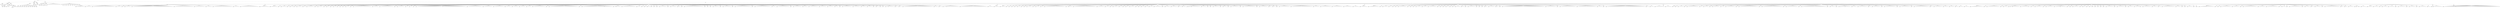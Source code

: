 digraph Tree {
	"t0" [label = "TEI"];
	"t1" [label = "teiHeader"];
	"t2" [label = "fileDesc"];
	"t3" [label = "titleStmt"];
	"t4" [label = "title"];
	"t5" [label = "title"];
	"t6" [label = "author"];
	"t7" [label = "idno"];
	"t8" [label = "idno"];
	"t9" [label = "persName"];
	"t10" [label = "forename"];
	"t11" [label = "nameLink"];
	"t12" [label = "surname"];
	"t13" [label = "publicationStmt"];
	"t14" [label = "publisher"];
	"t15" [label = "idno"];
	"t16" [label = "idno"];
	"t17" [label = "availability"];
	"t18" [label = "licence"];
	"t19" [label = "ab"];
	"t20" [label = "ref"];
	"t21" [label = "sourceDesc"];
	"t22" [label = "bibl"];
	"t23" [label = "name"];
	"t24" [label = "idno"];
	"t25" [label = "idno"];
	"t26" [label = "availability"];
	"t27" [label = "licence"];
	"t28" [label = "ab"];
	"t29" [label = "ref"];
	"t30" [label = "bibl"];
	"t31" [label = "date"];
	"t32" [label = "date"];
	"t33" [label = "idno"];
	"t34" [label = "profileDesc"];
	"t35" [label = "particDesc"];
	"t36" [label = "listPerson"];
	"t37" [label = "person"];
	"t38" [label = "persName"];
	"t39" [label = "person"];
	"t40" [label = "persName"];
	"t41" [label = "person"];
	"t42" [label = "persName"];
	"t43" [label = "person"];
	"t44" [label = "persName"];
	"t45" [label = "person"];
	"t46" [label = "persName"];
	"t47" [label = "person"];
	"t48" [label = "persName"];
	"t49" [label = "person"];
	"t50" [label = "persName"];
	"t51" [label = "person"];
	"t52" [label = "persName"];
	"t53" [label = "person"];
	"t54" [label = "persName"];
	"t55" [label = "person"];
	"t56" [label = "persName"];
	"t57" [label = "textClass"];
	"t58" [label = "keywords"];
	"t59" [label = "term"];
	"t60" [label = "term"];
	"t61" [label = "classCode"];
	"t62" [label = "revisionDesc"];
	"t63" [label = "listChange"];
	"t64" [label = "change"];
	"t65" [label = "text"];
	"t66" [label = "front"];
	"t67" [label = "docTitle"];
	"t68" [label = "titlePart"];
	"t69" [label = "titlePart"];
	"t70" [label = "docDate"];
	"t71" [label = "div"];
	"t72" [label = "div"];
	"t73" [label = "head"];
	"t74" [label = "p"];
	"t75" [label = "p"];
	"t76" [label = "p"];
	"t77" [label = "div"];
	"t78" [label = "head"];
	"t79" [label = "p"];
	"t80" [label = "p"];
	"t81" [label = "div"];
	"t82" [label = "p"];
	"t83" [label = "performance"];
	"t84" [label = "ab"];
	"t85" [label = "div"];
	"t86" [label = "head"];
	"t87" [label = "p"];
	"t88" [label = "p"];
	"t89" [label = "l"];
	"t90" [label = "l"];
	"t91" [label = "l"];
	"t92" [label = "l"];
	"t93" [label = "l"];
	"t94" [label = "l"];
	"t95" [label = "l"];
	"t96" [label = "l"];
	"t97" [label = "p"];
	"t98" [label = "p"];
	"t99" [label = "castList"];
	"t100" [label = "head"];
	"t101" [label = "castItem"];
	"t102" [label = "role"];
	"t103" [label = "castItem"];
	"t104" [label = "role"];
	"t105" [label = "castItem"];
	"t106" [label = "role"];
	"t107" [label = "castItem"];
	"t108" [label = "role"];
	"t109" [label = "castItem"];
	"t110" [label = "role"];
	"t111" [label = "castItem"];
	"t112" [label = "role"];
	"t113" [label = "castItem"];
	"t114" [label = "role"];
	"t115" [label = "castItem"];
	"t116" [label = "role"];
	"t117" [label = "castItem"];
	"t118" [label = "role"];
	"t119" [label = "castItem"];
	"t120" [label = "role"];
	"t121" [label = "body"];
	"t122" [label = "div"];
	"t123" [label = "head"];
	"t124" [label = "div"];
	"t125" [label = "head"];
	"t126" [label = "sp"];
	"t127" [label = "speaker"];
	"t128" [label = "l"];
	"t129" [label = "l"];
	"t130" [label = "l"];
	"t131" [label = "l"];
	"t132" [label = "l"];
	"t133" [label = "l"];
	"t134" [label = "l"];
	"t135" [label = "sp"];
	"t136" [label = "speaker"];
	"t137" [label = "l"];
	"t138" [label = "l"];
	"t139" [label = "l"];
	"t140" [label = "l"];
	"t141" [label = "l"];
	"t142" [label = "sp"];
	"t143" [label = "speaker"];
	"t144" [label = "l"];
	"t145" [label = "l"];
	"t146" [label = "l"];
	"t147" [label = "l"];
	"t148" [label = "l"];
	"t149" [label = "l"];
	"t150" [label = "l"];
	"t151" [label = "l"];
	"t152" [label = "l"];
	"t153" [label = "l"];
	"t154" [label = "l"];
	"t155" [label = "l"];
	"t156" [label = "l"];
	"t157" [label = "l"];
	"t158" [label = "l"];
	"t159" [label = "l"];
	"t160" [label = "l"];
	"t161" [label = "l"];
	"t162" [label = "l"];
	"t163" [label = "l"];
	"t164" [label = "sp"];
	"t165" [label = "speaker"];
	"t166" [label = "l"];
	"t167" [label = "l"];
	"t168" [label = "l"];
	"t169" [label = "l"];
	"t170" [label = "sp"];
	"t171" [label = "speaker"];
	"t172" [label = "l"];
	"t173" [label = "sp"];
	"t174" [label = "speaker"];
	"t175" [label = "l"];
	"t176" [label = "l"];
	"t177" [label = "l"];
	"t178" [label = "l"];
	"t179" [label = "l"];
	"t180" [label = "sp"];
	"t181" [label = "speaker"];
	"t182" [label = "l"];
	"t183" [label = "l"];
	"t184" [label = "l"];
	"t185" [label = "l"];
	"t186" [label = "l"];
	"t187" [label = "l"];
	"t188" [label = "l"];
	"t189" [label = "l"];
	"t190" [label = "l"];
	"t191" [label = "l"];
	"t192" [label = "l"];
	"t193" [label = "l"];
	"t194" [label = "l"];
	"t195" [label = "l"];
	"t196" [label = "l"];
	"t197" [label = "l"];
	"t198" [label = "l"];
	"t199" [label = "l"];
	"t200" [label = "l"];
	"t201" [label = "l"];
	"t202" [label = "l"];
	"t203" [label = "l"];
	"t204" [label = "l"];
	"t205" [label = "l"];
	"t206" [label = "l"];
	"t207" [label = "l"];
	"t208" [label = "l"];
	"t209" [label = "l"];
	"t210" [label = "l"];
	"t211" [label = "l"];
	"t212" [label = "l"];
	"t213" [label = "l"];
	"t214" [label = "l"];
	"t215" [label = "l"];
	"t216" [label = "l"];
	"t217" [label = "l"];
	"t218" [label = "l"];
	"t219" [label = "sp"];
	"t220" [label = "speaker"];
	"t221" [label = "l"];
	"t222" [label = "l"];
	"t223" [label = "l"];
	"t224" [label = "l"];
	"t225" [label = "l"];
	"t226" [label = "l"];
	"t227" [label = "l"];
	"t228" [label = "l"];
	"t229" [label = "l"];
	"t230" [label = "l"];
	"t231" [label = "l"];
	"t232" [label = "l"];
	"t233" [label = "l"];
	"t234" [label = "l"];
	"t235" [label = "l"];
	"t236" [label = "l"];
	"t237" [label = "l"];
	"t238" [label = "sp"];
	"t239" [label = "speaker"];
	"t240" [label = "l"];
	"t241" [label = "l"];
	"t242" [label = "l"];
	"t243" [label = "l"];
	"t244" [label = "l"];
	"t245" [label = "l"];
	"t246" [label = "l"];
	"t247" [label = "l"];
	"t248" [label = "l"];
	"t249" [label = "sp"];
	"t250" [label = "speaker"];
	"t251" [label = "l"];
	"t252" [label = "l"];
	"t253" [label = "l"];
	"t254" [label = "l"];
	"t255" [label = "l"];
	"t256" [label = "sp"];
	"t257" [label = "speaker"];
	"t258" [label = "l"];
	"t259" [label = "l"];
	"t260" [label = "l"];
	"t261" [label = "l"];
	"t262" [label = "l"];
	"t263" [label = "l"];
	"t264" [label = "l"];
	"t265" [label = "l"];
	"t266" [label = "l"];
	"t267" [label = "l"];
	"t268" [label = "l"];
	"t269" [label = "l"];
	"t270" [label = "l"];
	"t271" [label = "l"];
	"t272" [label = "l"];
	"t273" [label = "l"];
	"t274" [label = "l"];
	"t275" [label = "sp"];
	"t276" [label = "speaker"];
	"t277" [label = "l"];
	"t278" [label = "l"];
	"t279" [label = "l"];
	"t280" [label = "l"];
	"t281" [label = "l"];
	"t282" [label = "sp"];
	"t283" [label = "speaker"];
	"t284" [label = "l"];
	"t285" [label = "l"];
	"t286" [label = "l"];
	"t287" [label = "l"];
	"t288" [label = "l"];
	"t289" [label = "l"];
	"t290" [label = "l"];
	"t291" [label = "l"];
	"t292" [label = "l"];
	"t293" [label = "l"];
	"t294" [label = "l"];
	"t295" [label = "l"];
	"t296" [label = "l"];
	"t297" [label = "l"];
	"t298" [label = "l"];
	"t299" [label = "l"];
	"t300" [label = "div"];
	"t301" [label = "head"];
	"t302" [label = "sp"];
	"t303" [label = "speaker"];
	"t304" [label = "l"];
	"t305" [label = "l"];
	"t306" [label = "l"];
	"t307" [label = "l"];
	"t308" [label = "l"];
	"t309" [label = "l"];
	"t310" [label = "l"];
	"t311" [label = "l"];
	"t312" [label = "div"];
	"t313" [label = "head"];
	"t314" [label = "sp"];
	"t315" [label = "speaker"];
	"t316" [label = "l"];
	"t317" [label = "l"];
	"t318" [label = "l"];
	"t319" [label = "l"];
	"t320" [label = "l"];
	"t321" [label = "l"];
	"t322" [label = "sp"];
	"t323" [label = "speaker"];
	"t324" [label = "l"];
	"t325" [label = "sp"];
	"t326" [label = "speaker"];
	"t327" [label = "l"];
	"t328" [label = "l"];
	"t329" [label = "l"];
	"t330" [label = "l"];
	"t331" [label = "sp"];
	"t332" [label = "speaker"];
	"t333" [label = "l"];
	"t334" [label = "sp"];
	"t335" [label = "speaker"];
	"t336" [label = "l"];
	"t337" [label = "l"];
	"t338" [label = "sp"];
	"t339" [label = "speaker"];
	"t340" [label = "l"];
	"t341" [label = "sp"];
	"t342" [label = "speaker"];
	"t343" [label = "l"];
	"t344" [label = "l"];
	"t345" [label = "l"];
	"t346" [label = "l"];
	"t347" [label = "sp"];
	"t348" [label = "speaker"];
	"t349" [label = "l"];
	"t350" [label = "l"];
	"t351" [label = "sp"];
	"t352" [label = "speaker"];
	"t353" [label = "l"];
	"t354" [label = "l"];
	"t355" [label = "l"];
	"t356" [label = "l"];
	"t357" [label = "l"];
	"t358" [label = "l"];
	"t359" [label = "sp"];
	"t360" [label = "speaker"];
	"t361" [label = "l"];
	"t362" [label = "sp"];
	"t363" [label = "speaker"];
	"t364" [label = "l"];
	"t365" [label = "l"];
	"t366" [label = "l"];
	"t367" [label = "l"];
	"t368" [label = "sp"];
	"t369" [label = "speaker"];
	"t370" [label = "l"];
	"t371" [label = "sp"];
	"t372" [label = "speaker"];
	"t373" [label = "l"];
	"t374" [label = "l"];
	"t375" [label = "sp"];
	"t376" [label = "speaker"];
	"t377" [label = "l"];
	"t378" [label = "sp"];
	"t379" [label = "speaker"];
	"t380" [label = "l"];
	"t381" [label = "l"];
	"t382" [label = "sp"];
	"t383" [label = "speaker"];
	"t384" [label = "l"];
	"t385" [label = "sp"];
	"t386" [label = "speaker"];
	"t387" [label = "l"];
	"t388" [label = "sp"];
	"t389" [label = "speaker"];
	"t390" [label = "l"];
	"t391" [label = "sp"];
	"t392" [label = "speaker"];
	"t393" [label = "l"];
	"t394" [label = "l"];
	"t395" [label = "l"];
	"t396" [label = "sp"];
	"t397" [label = "speaker"];
	"t398" [label = "l"];
	"t399" [label = "sp"];
	"t400" [label = "speaker"];
	"t401" [label = "l"];
	"t402" [label = "l"];
	"t403" [label = "l"];
	"t404" [label = "l"];
	"t405" [label = "l"];
	"t406" [label = "l"];
	"t407" [label = "l"];
	"t408" [label = "l"];
	"t409" [label = "l"];
	"t410" [label = "l"];
	"t411" [label = "l"];
	"t412" [label = "l"];
	"t413" [label = "l"];
	"t414" [label = "l"];
	"t415" [label = "l"];
	"t416" [label = "l"];
	"t417" [label = "sp"];
	"t418" [label = "speaker"];
	"t419" [label = "l"];
	"t420" [label = "l"];
	"t421" [label = "l"];
	"t422" [label = "l"];
	"t423" [label = "l"];
	"t424" [label = "sp"];
	"t425" [label = "speaker"];
	"t426" [label = "l"];
	"t427" [label = "l"];
	"t428" [label = "l"];
	"t429" [label = "l"];
	"t430" [label = "l"];
	"t431" [label = "l"];
	"t432" [label = "l"];
	"t433" [label = "l"];
	"t434" [label = "l"];
	"t435" [label = "l"];
	"t436" [label = "l"];
	"t437" [label = "l"];
	"t438" [label = "sp"];
	"t439" [label = "speaker"];
	"t440" [label = "l"];
	"t441" [label = "sp"];
	"t442" [label = "speaker"];
	"t443" [label = "l"];
	"t444" [label = "l"];
	"t445" [label = "l"];
	"t446" [label = "l"];
	"t447" [label = "l"];
	"t448" [label = "l"];
	"t449" [label = "sp"];
	"t450" [label = "speaker"];
	"t451" [label = "l"];
	"t452" [label = "l"];
	"t453" [label = "sp"];
	"t454" [label = "speaker"];
	"t455" [label = "l"];
	"t456" [label = "l"];
	"t457" [label = "sp"];
	"t458" [label = "speaker"];
	"t459" [label = "l"];
	"t460" [label = "sp"];
	"t461" [label = "speaker"];
	"t462" [label = "l"];
	"t463" [label = "l"];
	"t464" [label = "l"];
	"t465" [label = "l"];
	"t466" [label = "l"];
	"t467" [label = "l"];
	"t468" [label = "l"];
	"t469" [label = "l"];
	"t470" [label = "l"];
	"t471" [label = "l"];
	"t472" [label = "l"];
	"t473" [label = "l"];
	"t474" [label = "l"];
	"t475" [label = "l"];
	"t476" [label = "l"];
	"t477" [label = "l"];
	"t478" [label = "l"];
	"t479" [label = "l"];
	"t480" [label = "l"];
	"t481" [label = "l"];
	"t482" [label = "l"];
	"t483" [label = "l"];
	"t484" [label = "l"];
	"t485" [label = "note"];
	"t486" [label = "l"];
	"t487" [label = "l"];
	"t488" [label = "l"];
	"t489" [label = "l"];
	"t490" [label = "l"];
	"t491" [label = "l"];
	"t492" [label = "l"];
	"t493" [label = "l"];
	"t494" [label = "l"];
	"t495" [label = "l"];
	"t496" [label = "l"];
	"t497" [label = "l"];
	"t498" [label = "l"];
	"t499" [label = "l"];
	"t500" [label = "l"];
	"t501" [label = "l"];
	"t502" [label = "l"];
	"t503" [label = "l"];
	"t504" [label = "l"];
	"t505" [label = "l"];
	"t506" [label = "l"];
	"t507" [label = "sp"];
	"t508" [label = "speaker"];
	"t509" [label = "l"];
	"t510" [label = "l"];
	"t511" [label = "l"];
	"t512" [label = "l"];
	"t513" [label = "l"];
	"t514" [label = "l"];
	"t515" [label = "l"];
	"t516" [label = "l"];
	"t517" [label = "l"];
	"t518" [label = "l"];
	"t519" [label = "l"];
	"t520" [label = "l"];
	"t521" [label = "l"];
	"t522" [label = "sp"];
	"t523" [label = "speaker"];
	"t524" [label = "l"];
	"t525" [label = "l"];
	"t526" [label = "l"];
	"t527" [label = "l"];
	"t528" [label = "l"];
	"t529" [label = "l"];
	"t530" [label = "l"];
	"t531" [label = "l"];
	"t532" [label = "sp"];
	"t533" [label = "speaker"];
	"t534" [label = "l"];
	"t535" [label = "l"];
	"t536" [label = "l"];
	"t537" [label = "l"];
	"t538" [label = "l"];
	"t539" [label = "l"];
	"t540" [label = "l"];
	"t541" [label = "l"];
	"t542" [label = "l"];
	"t543" [label = "sp"];
	"t544" [label = "speaker"];
	"t545" [label = "l"];
	"t546" [label = "l"];
	"t547" [label = "l"];
	"t548" [label = "l"];
	"t549" [label = "l"];
	"t550" [label = "sp"];
	"t551" [label = "speaker"];
	"t552" [label = "l"];
	"t553" [label = "l"];
	"t554" [label = "l"];
	"t555" [label = "l"];
	"t556" [label = "l"];
	"t557" [label = "sp"];
	"t558" [label = "speaker"];
	"t559" [label = "l"];
	"t560" [label = "l"];
	"t561" [label = "l"];
	"t562" [label = "l"];
	"t563" [label = "l"];
	"t564" [label = "sp"];
	"t565" [label = "speaker"];
	"t566" [label = "l"];
	"t567" [label = "l"];
	"t568" [label = "l"];
	"t569" [label = "l"];
	"t570" [label = "sp"];
	"t571" [label = "speaker"];
	"t572" [label = "l"];
	"t573" [label = "l"];
	"t574" [label = "l"];
	"t575" [label = "l"];
	"t576" [label = "l"];
	"t577" [label = "l"];
	"t578" [label = "l"];
	"t579" [label = "l"];
	"t580" [label = "l"];
	"t581" [label = "l"];
	"t582" [label = "l"];
	"t583" [label = "sp"];
	"t584" [label = "speaker"];
	"t585" [label = "l"];
	"t586" [label = "sp"];
	"t587" [label = "speaker"];
	"t588" [label = "l"];
	"t589" [label = "l"];
	"t590" [label = "l"];
	"t591" [label = "l"];
	"t592" [label = "l"];
	"t593" [label = "l"];
	"t594" [label = "l"];
	"t595" [label = "l"];
	"t596" [label = "l"];
	"t597" [label = "l"];
	"t598" [label = "l"];
	"t599" [label = "l"];
	"t600" [label = "l"];
	"t601" [label = "l"];
	"t602" [label = "l"];
	"t603" [label = "l"];
	"t604" [label = "l"];
	"t605" [label = "l"];
	"t606" [label = "l"];
	"t607" [label = "l"];
	"t608" [label = "l"];
	"t609" [label = "l"];
	"t610" [label = "l"];
	"t611" [label = "l"];
	"t612" [label = "l"];
	"t613" [label = "l"];
	"t614" [label = "sp"];
	"t615" [label = "speaker"];
	"t616" [label = "l"];
	"t617" [label = "sp"];
	"t618" [label = "speaker"];
	"t619" [label = "l"];
	"t620" [label = "l"];
	"t621" [label = "l"];
	"t622" [label = "l"];
	"t623" [label = "l"];
	"t624" [label = "l"];
	"t625" [label = "l"];
	"t626" [label = "l"];
	"t627" [label = "l"];
	"t628" [label = "l"];
	"t629" [label = "l"];
	"t630" [label = "l"];
	"t631" [label = "l"];
	"t632" [label = "l"];
	"t633" [label = "l"];
	"t634" [label = "l"];
	"t635" [label = "l"];
	"t636" [label = "l"];
	"t637" [label = "l"];
	"t638" [label = "note"];
	"t639" [label = "l"];
	"t640" [label = "l"];
	"t641" [label = "l"];
	"t642" [label = "l"];
	"t643" [label = "l"];
	"t644" [label = "l"];
	"t645" [label = "l"];
	"t646" [label = "sp"];
	"t647" [label = "speaker"];
	"t648" [label = "l"];
	"t649" [label = "stage"];
	"t650" [label = "l"];
	"t651" [label = "l"];
	"t652" [label = "l"];
	"t653" [label = "l"];
	"t654" [label = "sp"];
	"t655" [label = "speaker"];
	"t656" [label = "l"];
	"t657" [label = "l"];
	"t658" [label = "l"];
	"t659" [label = "l"];
	"t660" [label = "l"];
	"t661" [label = "l"];
	"t662" [label = "l"];
	"t663" [label = "l"];
	"t664" [label = "l"];
	"t665" [label = "l"];
	"t666" [label = "l"];
	"t667" [label = "l"];
	"t668" [label = "sp"];
	"t669" [label = "speaker"];
	"t670" [label = "l"];
	"t671" [label = "l"];
	"t672" [label = "l"];
	"t673" [label = "sp"];
	"t674" [label = "speaker"];
	"t675" [label = "l"];
	"t676" [label = "sp"];
	"t677" [label = "speaker"];
	"t678" [label = "l"];
	"t679" [label = "sp"];
	"t680" [label = "speaker"];
	"t681" [label = "l"];
	"t682" [label = "l"];
	"t683" [label = "sp"];
	"t684" [label = "speaker"];
	"t685" [label = "l"];
	"t686" [label = "sp"];
	"t687" [label = "speaker"];
	"t688" [label = "l"];
	"t689" [label = "sp"];
	"t690" [label = "speaker"];
	"t691" [label = "l"];
	"t692" [label = "sp"];
	"t693" [label = "speaker"];
	"t694" [label = "l"];
	"t695" [label = "l"];
	"t696" [label = "l"];
	"t697" [label = "l"];
	"t698" [label = "l"];
	"t699" [label = "l"];
	"t700" [label = "sp"];
	"t701" [label = "speaker"];
	"t702" [label = "l"];
	"t703" [label = "sp"];
	"t704" [label = "speaker"];
	"t705" [label = "l"];
	"t706" [label = "l"];
	"t707" [label = "l"];
	"t708" [label = "l"];
	"t709" [label = "l"];
	"t710" [label = "sp"];
	"t711" [label = "speaker"];
	"t712" [label = "l"];
	"t713" [label = "l"];
	"t714" [label = "sp"];
	"t715" [label = "speaker"];
	"t716" [label = "l"];
	"t717" [label = "sp"];
	"t718" [label = "speaker"];
	"t719" [label = "l"];
	"t720" [label = "l"];
	"t721" [label = "l"];
	"t722" [label = "l"];
	"t723" [label = "l"];
	"t724" [label = "l"];
	"t725" [label = "l"];
	"t726" [label = "l"];
	"t727" [label = "l"];
	"t728" [label = "l"];
	"t729" [label = "l"];
	"t730" [label = "l"];
	"t731" [label = "l"];
	"t732" [label = "l"];
	"t733" [label = "l"];
	"t734" [label = "l"];
	"t735" [label = "l"];
	"t736" [label = "sp"];
	"t737" [label = "speaker"];
	"t738" [label = "l"];
	"t739" [label = "sp"];
	"t740" [label = "speaker"];
	"t741" [label = "l"];
	"t742" [label = "sp"];
	"t743" [label = "speaker"];
	"t744" [label = "l"];
	"t745" [label = "sp"];
	"t746" [label = "speaker"];
	"t747" [label = "l"];
	"t748" [label = "l"];
	"t749" [label = "l"];
	"t750" [label = "l"];
	"t751" [label = "l"];
	"t752" [label = "sp"];
	"t753" [label = "speaker"];
	"t754" [label = "l"];
	"t755" [label = "sp"];
	"t756" [label = "speaker"];
	"t757" [label = "l"];
	"t758" [label = "l"];
	"t759" [label = "l"];
	"t760" [label = "l"];
	"t761" [label = "l"];
	"t762" [label = "l"];
	"t763" [label = "l"];
	"t764" [label = "sp"];
	"t765" [label = "speaker"];
	"t766" [label = "l"];
	"t767" [label = "sp"];
	"t768" [label = "speaker"];
	"t769" [label = "l"];
	"t770" [label = "l"];
	"t771" [label = "l"];
	"t772" [label = "l"];
	"t773" [label = "l"];
	"t774" [label = "l"];
	"t775" [label = "l"];
	"t776" [label = "l"];
	"t777" [label = "l"];
	"t778" [label = "l"];
	"t779" [label = "l"];
	"t780" [label = "l"];
	"t781" [label = "l"];
	"t782" [label = "l"];
	"t783" [label = "sp"];
	"t784" [label = "speaker"];
	"t785" [label = "l"];
	"t786" [label = "sp"];
	"t787" [label = "speaker"];
	"t788" [label = "l"];
	"t789" [label = "l"];
	"t790" [label = "l"];
	"t791" [label = "l"];
	"t792" [label = "l"];
	"t793" [label = "l"];
	"t794" [label = "l"];
	"t795" [label = "l"];
	"t796" [label = "l"];
	"t797" [label = "l"];
	"t798" [label = "l"];
	"t799" [label = "l"];
	"t800" [label = "l"];
	"t801" [label = "l"];
	"t802" [label = "sp"];
	"t803" [label = "speaker"];
	"t804" [label = "l"];
	"t805" [label = "l"];
	"t806" [label = "l"];
	"t807" [label = "sp"];
	"t808" [label = "speaker"];
	"t809" [label = "l"];
	"t810" [label = "l"];
	"t811" [label = "l"];
	"t812" [label = "l"];
	"t813" [label = "l"];
	"t814" [label = "l"];
	"t815" [label = "l"];
	"t816" [label = "l"];
	"t817" [label = "l"];
	"t818" [label = "l"];
	"t819" [label = "l"];
	"t820" [label = "sp"];
	"t821" [label = "speaker"];
	"t822" [label = "l"];
	"t823" [label = "sp"];
	"t824" [label = "speaker"];
	"t825" [label = "l"];
	"t826" [label = "l"];
	"t827" [label = "l"];
	"t828" [label = "l"];
	"t829" [label = "l"];
	"t830" [label = "l"];
	"t831" [label = "l"];
	"t832" [label = "sp"];
	"t833" [label = "speaker"];
	"t834" [label = "l"];
	"t835" [label = "l"];
	"t836" [label = "l"];
	"t837" [label = "l"];
	"t838" [label = "sp"];
	"t839" [label = "speaker"];
	"t840" [label = "l"];
	"t841" [label = "l"];
	"t842" [label = "l"];
	"t843" [label = "l"];
	"t844" [label = "l"];
	"t845" [label = "l"];
	"t846" [label = "l"];
	"t847" [label = "l"];
	"t848" [label = "sp"];
	"t849" [label = "speaker"];
	"t850" [label = "l"];
	"t851" [label = "l"];
	"t852" [label = "l"];
	"t853" [label = "l"];
	"t854" [label = "l"];
	"t855" [label = "l"];
	"t856" [label = "sp"];
	"t857" [label = "speaker"];
	"t858" [label = "l"];
	"t859" [label = "l"];
	"t860" [label = "l"];
	"t861" [label = "l"];
	"t862" [label = "l"];
	"t863" [label = "sp"];
	"t864" [label = "speaker"];
	"t865" [label = "l"];
	"t866" [label = "l"];
	"t867" [label = "l"];
	"t868" [label = "sp"];
	"t869" [label = "speaker"];
	"t870" [label = "l"];
	"t871" [label = "sp"];
	"t872" [label = "speaker"];
	"t873" [label = "l"];
	"t874" [label = "l"];
	"t875" [label = "l"];
	"t876" [label = "l"];
	"t877" [label = "l"];
	"t878" [label = "l"];
	"t879" [label = "l"];
	"t880" [label = "l"];
	"t881" [label = "sp"];
	"t882" [label = "speaker"];
	"t883" [label = "l"];
	"t884" [label = "l"];
	"t885" [label = "l"];
	"t886" [label = "l"];
	"t887" [label = "l"];
	"t888" [label = "l"];
	"t889" [label = "sp"];
	"t890" [label = "speaker"];
	"t891" [label = "l"];
	"t892" [label = "l"];
	"t893" [label = "l"];
	"t894" [label = "l"];
	"t895" [label = "sp"];
	"t896" [label = "speaker"];
	"t897" [label = "l"];
	"t898" [label = "l"];
	"t899" [label = "l"];
	"t900" [label = "l"];
	"t901" [label = "sp"];
	"t902" [label = "speaker"];
	"t903" [label = "l"];
	"t904" [label = "sp"];
	"t905" [label = "speaker"];
	"t906" [label = "l"];
	"t907" [label = "l"];
	"t908" [label = "sp"];
	"t909" [label = "speaker"];
	"t910" [label = "l"];
	"t911" [label = "sp"];
	"t912" [label = "speaker"];
	"t913" [label = "l"];
	"t914" [label = "sp"];
	"t915" [label = "speaker"];
	"t916" [label = "l"];
	"t917" [label = "note"];
	"t918" [label = "l"];
	"t919" [label = "l"];
	"t920" [label = "l"];
	"t921" [label = "l"];
	"t922" [label = "l"];
	"t923" [label = "sp"];
	"t924" [label = "speaker"];
	"t925" [label = "l"];
	"t926" [label = "l"];
	"t927" [label = "sp"];
	"t928" [label = "speaker"];
	"t929" [label = "l"];
	"t930" [label = "l"];
	"t931" [label = "sp"];
	"t932" [label = "speaker"];
	"t933" [label = "l"];
	"t934" [label = "l"];
	"t935" [label = "l"];
	"t936" [label = "l"];
	"t937" [label = "l"];
	"t938" [label = "l"];
	"t939" [label = "l"];
	"t940" [label = "l"];
	"t941" [label = "l"];
	"t942" [label = "l"];
	"t943" [label = "l"];
	"t944" [label = "l"];
	"t945" [label = "l"];
	"t946" [label = "l"];
	"t947" [label = "l"];
	"t948" [label = "l"];
	"t949" [label = "l"];
	"t950" [label = "l"];
	"t951" [label = "l"];
	"t952" [label = "l"];
	"t953" [label = "l"];
	"t954" [label = "l"];
	"t955" [label = "l"];
	"t956" [label = "l"];
	"t957" [label = "l"];
	"t958" [label = "l"];
	"t959" [label = "l"];
	"t960" [label = "sp"];
	"t961" [label = "speaker"];
	"t962" [label = "l"];
	"t963" [label = "l"];
	"t964" [label = "l"];
	"t965" [label = "sp"];
	"t966" [label = "speaker"];
	"t967" [label = "l"];
	"t968" [label = "l"];
	"t969" [label = "sp"];
	"t970" [label = "speaker"];
	"t971" [label = "l"];
	"t972" [label = "l"];
	"t973" [label = "note"];
	"t974" [label = "l"];
	"t975" [label = "l"];
	"t976" [label = "l"];
	"t977" [label = "l"];
	"t978" [label = "l"];
	"t979" [label = "l"];
	"t980" [label = "l"];
	"t981" [label = "l"];
	"t982" [label = "l"];
	"t983" [label = "l"];
	"t984" [label = "l"];
	"t985" [label = "sp"];
	"t986" [label = "speaker"];
	"t987" [label = "l"];
	"t988" [label = "l"];
	"t989" [label = "l"];
	"t990" [label = "l"];
	"t991" [label = "l"];
	"t992" [label = "l"];
	"t993" [label = "l"];
	"t994" [label = "l"];
	"t995" [label = "l"];
	"t996" [label = "l"];
	"t997" [label = "l"];
	"t998" [label = "l"];
	"t999" [label = "l"];
	"t1000" [label = "l"];
	"t1001" [label = "l"];
	"t1002" [label = "l"];
	"t1003" [label = "l"];
	"t1004" [label = "l"];
	"t1005" [label = "l"];
	"t1006" [label = "l"];
	"t1007" [label = "l"];
	"t1008" [label = "l"];
	"t1009" [label = "l"];
	"t1010" [label = "l"];
	"t1011" [label = "sp"];
	"t1012" [label = "speaker"];
	"t1013" [label = "l"];
	"t1014" [label = "l"];
	"t1015" [label = "l"];
	"t1016" [label = "l"];
	"t1017" [label = "div"];
	"t1018" [label = "head"];
	"t1019" [label = "sp"];
	"t1020" [label = "speaker"];
	"t1021" [label = "l"];
	"t1022" [label = "l"];
	"t1023" [label = "l"];
	"t1024" [label = "l"];
	"t1025" [label = "div"];
	"t1026" [label = "head"];
	"t1027" [label = "sp"];
	"t1028" [label = "speaker"];
	"t1029" [label = "l"];
	"t1030" [label = "l"];
	"t1031" [label = "l"];
	"t1032" [label = "l"];
	"t1033" [label = "sp"];
	"t1034" [label = "speaker"];
	"t1035" [label = "l"];
	"t1036" [label = "sp"];
	"t1037" [label = "speaker"];
	"t1038" [label = "l"];
	"t1039" [label = "sp"];
	"t1040" [label = "speaker"];
	"t1041" [label = "l"];
	"t1042" [label = "sp"];
	"t1043" [label = "speaker"];
	"t1044" [label = "l"];
	"t1045" [label = "sp"];
	"t1046" [label = "speaker"];
	"t1047" [label = "l"];
	"t1048" [label = "l"];
	"t1049" [label = "sp"];
	"t1050" [label = "speaker"];
	"t1051" [label = "l"];
	"t1052" [label = "sp"];
	"t1053" [label = "speaker"];
	"t1054" [label = "l"];
	"t1055" [label = "sp"];
	"t1056" [label = "speaker"];
	"t1057" [label = "l"];
	"t1058" [label = "l"];
	"t1059" [label = "l"];
	"t1060" [label = "l"];
	"t1061" [label = "sp"];
	"t1062" [label = "speaker"];
	"t1063" [label = "l"];
	"t1064" [label = "sp"];
	"t1065" [label = "speaker"];
	"t1066" [label = "l"];
	"t1067" [label = "l"];
	"t1068" [label = "l"];
	"t1069" [label = "sp"];
	"t1070" [label = "speaker"];
	"t1071" [label = "l"];
	"t1072" [label = "l"];
	"t1073" [label = "sp"];
	"t1074" [label = "speaker"];
	"t1075" [label = "l"];
	"t1076" [label = "l"];
	"t1077" [label = "l"];
	"t1078" [label = "l"];
	"t1079" [label = "l"];
	"t1080" [label = "l"];
	"t1081" [label = "l"];
	"t1082" [label = "l"];
	"t1083" [label = "l"];
	"t1084" [label = "l"];
	"t1085" [label = "l"];
	"t1086" [label = "l"];
	"t1087" [label = "l"];
	"t1088" [label = "l"];
	"t1089" [label = "l"];
	"t1090" [label = "l"];
	"t1091" [label = "l"];
	"t1092" [label = "l"];
	"t1093" [label = "sp"];
	"t1094" [label = "speaker"];
	"t1095" [label = "l"];
	"t1096" [label = "stage"];
	"t1097" [label = "l"];
	"t1098" [label = "l"];
	"t1099" [label = "l"];
	"t1100" [label = "sp"];
	"t1101" [label = "speaker"];
	"t1102" [label = "l"];
	"t1103" [label = "l"];
	"t1104" [label = "l"];
	"t1105" [label = "l"];
	"t1106" [label = "l"];
	"t1107" [label = "l"];
	"t1108" [label = "l"];
	"t1109" [label = "l"];
	"t1110" [label = "l"];
	"t1111" [label = "l"];
	"t1112" [label = "l"];
	"t1113" [label = "l"];
	"t1114" [label = "l"];
	"t1115" [label = "l"];
	"t1116" [label = "l"];
	"t1117" [label = "l"];
	"t1118" [label = "l"];
	"t1119" [label = "l"];
	"t1120" [label = "l"];
	"t1121" [label = "l"];
	"t1122" [label = "sp"];
	"t1123" [label = "speaker"];
	"t1124" [label = "l"];
	"t1125" [label = "l"];
	"t1126" [label = "l"];
	"t1127" [label = "l"];
	"t1128" [label = "l"];
	"t1129" [label = "l"];
	"t1130" [label = "sp"];
	"t1131" [label = "speaker"];
	"t1132" [label = "l"];
	"t1133" [label = "l"];
	"t1134" [label = "l"];
	"t1135" [label = "sp"];
	"t1136" [label = "speaker"];
	"t1137" [label = "l"];
	"t1138" [label = "sp"];
	"t1139" [label = "speaker"];
	"t1140" [label = "l"];
	"t1141" [label = "l"];
	"t1142" [label = "l"];
	"t1143" [label = "l"];
	"t1144" [label = "sp"];
	"t1145" [label = "speaker"];
	"t1146" [label = "l"];
	"t1147" [label = "l"];
	"t1148" [label = "sp"];
	"t1149" [label = "speaker"];
	"t1150" [label = "l"];
	"t1151" [label = "sp"];
	"t1152" [label = "speaker"];
	"t1153" [label = "l"];
	"t1154" [label = "l"];
	"t1155" [label = "sp"];
	"t1156" [label = "speaker"];
	"t1157" [label = "l"];
	"t1158" [label = "l"];
	"t1159" [label = "l"];
	"t1160" [label = "l"];
	"t1161" [label = "sp"];
	"t1162" [label = "speaker"];
	"t1163" [label = "l"];
	"t1164" [label = "sp"];
	"t1165" [label = "speaker"];
	"t1166" [label = "l"];
	"t1167" [label = "sp"];
	"t1168" [label = "speaker"];
	"t1169" [label = "l"];
	"t1170" [label = "l"];
	"t1171" [label = "sp"];
	"t1172" [label = "speaker"];
	"t1173" [label = "l"];
	"t1174" [label = "l"];
	"t1175" [label = "sp"];
	"t1176" [label = "speaker"];
	"t1177" [label = "l"];
	"t1178" [label = "l"];
	"t1179" [label = "l"];
	"t1180" [label = "sp"];
	"t1181" [label = "speaker"];
	"t1182" [label = "l"];
	"t1183" [label = "l"];
	"t1184" [label = "l"];
	"t1185" [label = "l"];
	"t1186" [label = "l"];
	"t1187" [label = "l"];
	"t1188" [label = "sp"];
	"t1189" [label = "speaker"];
	"t1190" [label = "l"];
	"t1191" [label = "sp"];
	"t1192" [label = "speaker"];
	"t1193" [label = "l"];
	"t1194" [label = "l"];
	"t1195" [label = "l"];
	"t1196" [label = "l"];
	"t1197" [label = "sp"];
	"t1198" [label = "speaker"];
	"t1199" [label = "l"];
	"t1200" [label = "l"];
	"t1201" [label = "l"];
	"t1202" [label = "l"];
	"t1203" [label = "l"];
	"t1204" [label = "sp"];
	"t1205" [label = "speaker"];
	"t1206" [label = "l"];
	"t1207" [label = "l"];
	"t1208" [label = "sp"];
	"t1209" [label = "speaker"];
	"t1210" [label = "l"];
	"t1211" [label = "l"];
	"t1212" [label = "l"];
	"t1213" [label = "sp"];
	"t1214" [label = "speaker"];
	"t1215" [label = "stage"];
	"t1216" [label = "l"];
	"t1217" [label = "stage"];
	"t1218" [label = "l"];
	"t1219" [label = "l"];
	"t1220" [label = "l"];
	"t1221" [label = "l"];
	"t1222" [label = "l"];
	"t1223" [label = "l"];
	"t1224" [label = "l"];
	"t1225" [label = "l"];
	"t1226" [label = "sp"];
	"t1227" [label = "speaker"];
	"t1228" [label = "l"];
	"t1229" [label = "l"];
	"t1230" [label = "l"];
	"t1231" [label = "l"];
	"t1232" [label = "sp"];
	"t1233" [label = "speaker"];
	"t1234" [label = "l"];
	"t1235" [label = "sp"];
	"t1236" [label = "speaker"];
	"t1237" [label = "l"];
	"t1238" [label = "sp"];
	"t1239" [label = "speaker"];
	"t1240" [label = "l"];
	"t1241" [label = "l"];
	"t1242" [label = "l"];
	"t1243" [label = "l"];
	"t1244" [label = "l"];
	"t1245" [label = "sp"];
	"t1246" [label = "speaker"];
	"t1247" [label = "l"];
	"t1248" [label = "sp"];
	"t1249" [label = "speaker"];
	"t1250" [label = "l"];
	"t1251" [label = "l"];
	"t1252" [label = "l"];
	"t1253" [label = "sp"];
	"t1254" [label = "speaker"];
	"t1255" [label = "l"];
	"t1256" [label = "sp"];
	"t1257" [label = "speaker"];
	"t1258" [label = "l"];
	"t1259" [label = "l"];
	"t1260" [label = "l"];
	"t1261" [label = "l"];
	"t1262" [label = "l"];
	"t1263" [label = "l"];
	"t1264" [label = "l"];
	"t1265" [label = "sp"];
	"t1266" [label = "speaker"];
	"t1267" [label = "l"];
	"t1268" [label = "sp"];
	"t1269" [label = "speaker"];
	"t1270" [label = "l"];
	"t1271" [label = "l"];
	"t1272" [label = "l"];
	"t1273" [label = "l"];
	"t1274" [label = "l"];
	"t1275" [label = "l"];
	"t1276" [label = "l"];
	"t1277" [label = "l"];
	"t1278" [label = "l"];
	"t1279" [label = "l"];
	"t1280" [label = "l"];
	"t1281" [label = "sp"];
	"t1282" [label = "speaker"];
	"t1283" [label = "l"];
	"t1284" [label = "sp"];
	"t1285" [label = "speaker"];
	"t1286" [label = "l"];
	"t1287" [label = "l"];
	"t1288" [label = "l"];
	"t1289" [label = "l"];
	"t1290" [label = "l"];
	"t1291" [label = "l"];
	"t1292" [label = "l"];
	"t1293" [label = "sp"];
	"t1294" [label = "speaker"];
	"t1295" [label = "l"];
	"t1296" [label = "l"];
	"t1297" [label = "sp"];
	"t1298" [label = "speaker"];
	"t1299" [label = "l"];
	"t1300" [label = "l"];
	"t1301" [label = "sp"];
	"t1302" [label = "speaker"];
	"t1303" [label = "l"];
	"t1304" [label = "sp"];
	"t1305" [label = "speaker"];
	"t1306" [label = "l"];
	"t1307" [label = "l"];
	"t1308" [label = "l"];
	"t1309" [label = "l"];
	"t1310" [label = "l"];
	"t1311" [label = "l"];
	"t1312" [label = "l"];
	"t1313" [label = "l"];
	"t1314" [label = "l"];
	"t1315" [label = "sp"];
	"t1316" [label = "speaker"];
	"t1317" [label = "l"];
	"t1318" [label = "l"];
	"t1319" [label = "l"];
	"t1320" [label = "l"];
	"t1321" [label = "l"];
	"t1322" [label = "l"];
	"t1323" [label = "l"];
	"t1324" [label = "l"];
	"t1325" [label = "l"];
	"t1326" [label = "l"];
	"t1327" [label = "l"];
	"t1328" [label = "l"];
	"t1329" [label = "l"];
	"t1330" [label = "l"];
	"t1331" [label = "l"];
	"t1332" [label = "l"];
	"t1333" [label = "l"];
	"t1334" [label = "l"];
	"t1335" [label = "l"];
	"t1336" [label = "sp"];
	"t1337" [label = "speaker"];
	"t1338" [label = "l"];
	"t1339" [label = "l"];
	"t1340" [label = "l"];
	"t1341" [label = "l"];
	"t1342" [label = "l"];
	"t1343" [label = "sp"];
	"t1344" [label = "speaker"];
	"t1345" [label = "l"];
	"t1346" [label = "l"];
	"t1347" [label = "l"];
	"t1348" [label = "l"];
	"t1349" [label = "l"];
	"t1350" [label = "l"];
	"t1351" [label = "l"];
	"t1352" [label = "l"];
	"t1353" [label = "l"];
	"t1354" [label = "sp"];
	"t1355" [label = "speaker"];
	"t1356" [label = "l"];
	"t1357" [label = "l"];
	"t1358" [label = "l"];
	"t1359" [label = "l"];
	"t1360" [label = "l"];
	"t1361" [label = "l"];
	"t1362" [label = "l"];
	"t1363" [label = "l"];
	"t1364" [label = "l"];
	"t1365" [label = "sp"];
	"t1366" [label = "speaker"];
	"t1367" [label = "l"];
	"t1368" [label = "l"];
	"t1369" [label = "l"];
	"t1370" [label = "l"];
	"t1371" [label = "l"];
	"t1372" [label = "l"];
	"t1373" [label = "l"];
	"t1374" [label = "sp"];
	"t1375" [label = "speaker"];
	"t1376" [label = "l"];
	"t1377" [label = "l"];
	"t1378" [label = "l"];
	"t1379" [label = "l"];
	"t1380" [label = "l"];
	"t1381" [label = "div"];
	"t1382" [label = "head"];
	"t1383" [label = "sp"];
	"t1384" [label = "speaker"];
	"t1385" [label = "l"];
	"t1386" [label = "l"];
	"t1387" [label = "l"];
	"t1388" [label = "l"];
	"t1389" [label = "l"];
	"t1390" [label = "l"];
	"t1391" [label = "div"];
	"t1392" [label = "head"];
	"t1393" [label = "sp"];
	"t1394" [label = "speaker"];
	"t1395" [label = "l"];
	"t1396" [label = "l"];
	"t1397" [label = "l"];
	"t1398" [label = "l"];
	"t1399" [label = "l"];
	"t1400" [label = "l"];
	"t1401" [label = "l"];
	"t1402" [label = "l"];
	"t1403" [label = "l"];
	"t1404" [label = "sp"];
	"t1405" [label = "speaker"];
	"t1406" [label = "l"];
	"t1407" [label = "sp"];
	"t1408" [label = "speaker"];
	"t1409" [label = "l"];
	"t1410" [label = "l"];
	"t1411" [label = "l"];
	"t1412" [label = "l"];
	"t1413" [label = "sp"];
	"t1414" [label = "speaker"];
	"t1415" [label = "l"];
	"t1416" [label = "l"];
	"t1417" [label = "sp"];
	"t1418" [label = "speaker"];
	"t1419" [label = "l"];
	"t1420" [label = "sp"];
	"t1421" [label = "speaker"];
	"t1422" [label = "l"];
	"t1423" [label = "sp"];
	"t1424" [label = "speaker"];
	"t1425" [label = "l"];
	"t1426" [label = "l"];
	"t1427" [label = "l"];
	"t1428" [label = "l"];
	"t1429" [label = "l"];
	"t1430" [label = "l"];
	"t1431" [label = "l"];
	"t1432" [label = "sp"];
	"t1433" [label = "speaker"];
	"t1434" [label = "l"];
	"t1435" [label = "sp"];
	"t1436" [label = "speaker"];
	"t1437" [label = "l"];
	"t1438" [label = "sp"];
	"t1439" [label = "speaker"];
	"t1440" [label = "l"];
	"t1441" [label = "sp"];
	"t1442" [label = "speaker"];
	"t1443" [label = "l"];
	"t1444" [label = "l"];
	"t1445" [label = "l"];
	"t1446" [label = "l"];
	"t1447" [label = "sp"];
	"t1448" [label = "speaker"];
	"t1449" [label = "l"];
	"t1450" [label = "l"];
	"t1451" [label = "l"];
	"t1452" [label = "l"];
	"t1453" [label = "sp"];
	"t1454" [label = "speaker"];
	"t1455" [label = "l"];
	"t1456" [label = "l"];
	"t1457" [label = "l"];
	"t1458" [label = "l"];
	"t1459" [label = "l"];
	"t1460" [label = "l"];
	"t1461" [label = "l"];
	"t1462" [label = "sp"];
	"t1463" [label = "speaker"];
	"t1464" [label = "l"];
	"t1465" [label = "sp"];
	"t1466" [label = "speaker"];
	"t1467" [label = "l"];
	"t1468" [label = "sp"];
	"t1469" [label = "speaker"];
	"t1470" [label = "l"];
	"t1471" [label = "sp"];
	"t1472" [label = "speaker"];
	"t1473" [label = "l"];
	"t1474" [label = "l"];
	"t1475" [label = "sp"];
	"t1476" [label = "speaker"];
	"t1477" [label = "l"];
	"t1478" [label = "sp"];
	"t1479" [label = "speaker"];
	"t1480" [label = "l"];
	"t1481" [label = "sp"];
	"t1482" [label = "speaker"];
	"t1483" [label = "l"];
	"t1484" [label = "l"];
	"t1485" [label = "l"];
	"t1486" [label = "l"];
	"t1487" [label = "sp"];
	"t1488" [label = "speaker"];
	"t1489" [label = "l"];
	"t1490" [label = "l"];
	"t1491" [label = "sp"];
	"t1492" [label = "speaker"];
	"t1493" [label = "l"];
	"t1494" [label = "sp"];
	"t1495" [label = "speaker"];
	"t1496" [label = "l"];
	"t1497" [label = "l"];
	"t1498" [label = "l"];
	"t1499" [label = "l"];
	"t1500" [label = "l"];
	"t1501" [label = "l"];
	"t1502" [label = "sp"];
	"t1503" [label = "speaker"];
	"t1504" [label = "l"];
	"t1505" [label = "sp"];
	"t1506" [label = "speaker"];
	"t1507" [label = "l"];
	"t1508" [label = "sp"];
	"t1509" [label = "speaker"];
	"t1510" [label = "l"];
	"t1511" [label = "sp"];
	"t1512" [label = "speaker"];
	"t1513" [label = "l"];
	"t1514" [label = "l"];
	"t1515" [label = "sp"];
	"t1516" [label = "speaker"];
	"t1517" [label = "l"];
	"t1518" [label = "l"];
	"t1519" [label = "l"];
	"t1520" [label = "l"];
	"t1521" [label = "l"];
	"t1522" [label = "sp"];
	"t1523" [label = "speaker"];
	"t1524" [label = "l"];
	"t1525" [label = "l"];
	"t1526" [label = "sp"];
	"t1527" [label = "speaker"];
	"t1528" [label = "l"];
	"t1529" [label = "sp"];
	"t1530" [label = "speaker"];
	"t1531" [label = "l"];
	"t1532" [label = "l"];
	"t1533" [label = "l"];
	"t1534" [label = "l"];
	"t1535" [label = "l"];
	"t1536" [label = "l"];
	"t1537" [label = "l"];
	"t1538" [label = "l"];
	"t1539" [label = "l"];
	"t1540" [label = "l"];
	"t1541" [label = "l"];
	"t1542" [label = "l"];
	"t1543" [label = "l"];
	"t1544" [label = "l"];
	"t1545" [label = "l"];
	"t1546" [label = "l"];
	"t1547" [label = "l"];
	"t1548" [label = "l"];
	"t1549" [label = "l"];
	"t1550" [label = "l"];
	"t1551" [label = "l"];
	"t1552" [label = "l"];
	"t1553" [label = "l"];
	"t1554" [label = "l"];
	"t1555" [label = "l"];
	"t1556" [label = "l"];
	"t1557" [label = "l"];
	"t1558" [label = "l"];
	"t1559" [label = "l"];
	"t1560" [label = "l"];
	"t1561" [label = "l"];
	"t1562" [label = "l"];
	"t1563" [label = "l"];
	"t1564" [label = "l"];
	"t1565" [label = "l"];
	"t1566" [label = "l"];
	"t1567" [label = "l"];
	"t1568" [label = "l"];
	"t1569" [label = "sp"];
	"t1570" [label = "speaker"];
	"t1571" [label = "l"];
	"t1572" [label = "l"];
	"t1573" [label = "l"];
	"t1574" [label = "l"];
	"t1575" [label = "l"];
	"t1576" [label = "l"];
	"t1577" [label = "l"];
	"t1578" [label = "l"];
	"t1579" [label = "l"];
	"t1580" [label = "sp"];
	"t1581" [label = "speaker"];
	"t1582" [label = "l"];
	"t1583" [label = "sp"];
	"t1584" [label = "speaker"];
	"t1585" [label = "l"];
	"t1586" [label = "l"];
	"t1587" [label = "l"];
	"t1588" [label = "l"];
	"t1589" [label = "l"];
	"t1590" [label = "l"];
	"t1591" [label = "l"];
	"t1592" [label = "l"];
	"t1593" [label = "l"];
	"t1594" [label = "l"];
	"t1595" [label = "l"];
	"t1596" [label = "l"];
	"t1597" [label = "l"];
	"t1598" [label = "l"];
	"t1599" [label = "sp"];
	"t1600" [label = "speaker"];
	"t1601" [label = "l"];
	"t1602" [label = "l"];
	"t1603" [label = "l"];
	"t1604" [label = "l"];
	"t1605" [label = "l"];
	"t1606" [label = "l"];
	"t1607" [label = "l"];
	"t1608" [label = "l"];
	"t1609" [label = "l"];
	"t1610" [label = "l"];
	"t1611" [label = "l"];
	"t1612" [label = "l"];
	"t1613" [label = "l"];
	"t1614" [label = "l"];
	"t1615" [label = "l"];
	"t1616" [label = "l"];
	"t1617" [label = "l"];
	"t1618" [label = "sp"];
	"t1619" [label = "speaker"];
	"t1620" [label = "l"];
	"t1621" [label = "l"];
	"t1622" [label = "l"];
	"t1623" [label = "l"];
	"t1624" [label = "sp"];
	"t1625" [label = "speaker"];
	"t1626" [label = "l"];
	"t1627" [label = "sp"];
	"t1628" [label = "speaker"];
	"t1629" [label = "l"];
	"t1630" [label = "l"];
	"t1631" [label = "l"];
	"t1632" [label = "l"];
	"t1633" [label = "l"];
	"t1634" [label = "l"];
	"t1635" [label = "l"];
	"t1636" [label = "l"];
	"t1637" [label = "l"];
	"t1638" [label = "l"];
	"t1639" [label = "l"];
	"t1640" [label = "l"];
	"t1641" [label = "l"];
	"t1642" [label = "l"];
	"t1643" [label = "l"];
	"t1644" [label = "l"];
	"t1645" [label = "l"];
	"t1646" [label = "l"];
	"t1647" [label = "l"];
	"t1648" [label = "l"];
	"t1649" [label = "l"];
	"t1650" [label = "l"];
	"t1651" [label = "l"];
	"t1652" [label = "l"];
	"t1653" [label = "l"];
	"t1654" [label = "l"];
	"t1655" [label = "l"];
	"t1656" [label = "l"];
	"t1657" [label = "l"];
	"t1658" [label = "l"];
	"t1659" [label = "l"];
	"t1660" [label = "l"];
	"t1661" [label = "l"];
	"t1662" [label = "l"];
	"t1663" [label = "l"];
	"t1664" [label = "sp"];
	"t1665" [label = "speaker"];
	"t1666" [label = "l"];
	"t1667" [label = "l"];
	"t1668" [label = "sp"];
	"t1669" [label = "speaker"];
	"t1670" [label = "l"];
	"t1671" [label = "l"];
	"t1672" [label = "l"];
	"t1673" [label = "sp"];
	"t1674" [label = "speaker"];
	"t1675" [label = "l"];
	"t1676" [label = "l"];
	"t1677" [label = "l"];
	"t1678" [label = "l"];
	"t1679" [label = "l"];
	"t1680" [label = "l"];
	"t1681" [label = "l"];
	"t1682" [label = "l"];
	"t1683" [label = "div"];
	"t1684" [label = "head"];
	"t1685" [label = "sp"];
	"t1686" [label = "speaker"];
	"t1687" [label = "l"];
	"t1688" [label = "l"];
	"t1689" [label = "l"];
	"t1690" [label = "l"];
	"t1691" [label = "l"];
	"t1692" [label = "div"];
	"t1693" [label = "head"];
	"t1694" [label = "sp"];
	"t1695" [label = "speaker"];
	"t1696" [label = "l"];
	"t1697" [label = "sp"];
	"t1698" [label = "speaker"];
	"t1699" [label = "l"];
	"t1700" [label = "sp"];
	"t1701" [label = "speaker"];
	"t1702" [label = "l"];
	"t1703" [label = "l"];
	"t1704" [label = "l"];
	"t1705" [label = "l"];
	"t1706" [label = "sp"];
	"t1707" [label = "speaker"];
	"t1708" [label = "l"];
	"t1709" [label = "sp"];
	"t1710" [label = "speaker"];
	"t1711" [label = "l"];
	"t1712" [label = "l"];
	"t1713" [label = "l"];
	"t1714" [label = "l"];
	"t1715" [label = "l"];
	"t1716" [label = "l"];
	"t1717" [label = "l"];
	"t1718" [label = "l"];
	"t1719" [label = "l"];
	"t1720" [label = "l"];
	"t1721" [label = "sp"];
	"t1722" [label = "speaker"];
	"t1723" [label = "l"];
	"t1724" [label = "l"];
	"t1725" [label = "sp"];
	"t1726" [label = "speaker"];
	"t1727" [label = "l"];
	"t1728" [label = "l"];
	"t1729" [label = "l"];
	"t1730" [label = "l"];
	"t1731" [label = "sp"];
	"t1732" [label = "speaker"];
	"t1733" [label = "l"];
	"t1734" [label = "sp"];
	"t1735" [label = "speaker"];
	"t1736" [label = "l"];
	"t1737" [label = "l"];
	"t1738" [label = "l"];
	"t1739" [label = "l"];
	"t1740" [label = "l"];
	"t1741" [label = "l"];
	"t1742" [label = "sp"];
	"t1743" [label = "speaker"];
	"t1744" [label = "l"];
	"t1745" [label = "l"];
	"t1746" [label = "l"];
	"t1747" [label = "sp"];
	"t1748" [label = "speaker"];
	"t1749" [label = "l"];
	"t1750" [label = "l"];
	"t1751" [label = "l"];
	"t1752" [label = "l"];
	"t1753" [label = "l"];
	"t1754" [label = "l"];
	"t1755" [label = "l"];
	"t1756" [label = "l"];
	"t1757" [label = "sp"];
	"t1758" [label = "speaker"];
	"t1759" [label = "l"];
	"t1760" [label = "sp"];
	"t1761" [label = "speaker"];
	"t1762" [label = "l"];
	"t1763" [label = "l"];
	"t1764" [label = "l"];
	"t1765" [label = "l"];
	"t1766" [label = "l"];
	"t1767" [label = "l"];
	"t1768" [label = "l"];
	"t1769" [label = "l"];
	"t1770" [label = "l"];
	"t1771" [label = "l"];
	"t1772" [label = "l"];
	"t1773" [label = "l"];
	"t1774" [label = "l"];
	"t1775" [label = "l"];
	"t1776" [label = "l"];
	"t1777" [label = "l"];
	"t1778" [label = "l"];
	"t1779" [label = "sp"];
	"t1780" [label = "speaker"];
	"t1781" [label = "l"];
	"t1782" [label = "sp"];
	"t1783" [label = "speaker"];
	"t1784" [label = "l"];
	"t1785" [label = "l"];
	"t1786" [label = "l"];
	"t1787" [label = "l"];
	"t1788" [label = "l"];
	"t1789" [label = "l"];
	"t1790" [label = "l"];
	"t1791" [label = "l"];
	"t1792" [label = "l"];
	"t1793" [label = "l"];
	"t1794" [label = "l"];
	"t1795" [label = "l"];
	"t1796" [label = "l"];
	"t1797" [label = "l"];
	"t1798" [label = "l"];
	"t1799" [label = "l"];
	"t1800" [label = "l"];
	"t1801" [label = "l"];
	"t1802" [label = "sp"];
	"t1803" [label = "speaker"];
	"t1804" [label = "l"];
	"t1805" [label = "sp"];
	"t1806" [label = "speaker"];
	"t1807" [label = "l"];
	"t1808" [label = "l"];
	"t1809" [label = "l"];
	"t1810" [label = "l"];
	"t1811" [label = "l"];
	"t1812" [label = "l"];
	"t1813" [label = "l"];
	"t1814" [label = "l"];
	"t1815" [label = "l"];
	"t1816" [label = "l"];
	"t1817" [label = "sp"];
	"t1818" [label = "speaker"];
	"t1819" [label = "l"];
	"t1820" [label = "sp"];
	"t1821" [label = "speaker"];
	"t1822" [label = "l"];
	"t1823" [label = "l"];
	"t1824" [label = "l"];
	"t1825" [label = "l"];
	"t1826" [label = "l"];
	"t1827" [label = "l"];
	"t1828" [label = "l"];
	"t1829" [label = "l"];
	"t1830" [label = "l"];
	"t1831" [label = "l"];
	"t1832" [label = "l"];
	"t1833" [label = "l"];
	"t1834" [label = "l"];
	"t1835" [label = "l"];
	"t1836" [label = "l"];
	"t1837" [label = "l"];
	"t1838" [label = "l"];
	"t1839" [label = "l"];
	"t1840" [label = "l"];
	"t1841" [label = "l"];
	"t1842" [label = "l"];
	"t1843" [label = "l"];
	"t1844" [label = "sp"];
	"t1845" [label = "speaker"];
	"t1846" [label = "l"];
	"t1847" [label = "sp"];
	"t1848" [label = "speaker"];
	"t1849" [label = "l"];
	"t1850" [label = "l"];
	"t1851" [label = "l"];
	"t1852" [label = "l"];
	"t1853" [label = "sp"];
	"t1854" [label = "speaker"];
	"t1855" [label = "l"];
	"t1856" [label = "sp"];
	"t1857" [label = "speaker"];
	"t1858" [label = "note"];
	"t1859" [label = "l"];
	"t1860" [label = "l"];
	"t1861" [label = "l"];
	"t1862" [label = "note"];
	"t1863" [label = "l"];
	"t1864" [label = "l"];
	"t1865" [label = "l"];
	"t1866" [label = "l"];
	"t1867" [label = "l"];
	"t1868" [label = "sp"];
	"t1869" [label = "speaker"];
	"t1870" [label = "l"];
	"t1871" [label = "l"];
	"t1872" [label = "l"];
	"t1873" [label = "l"];
	"t1874" [label = "sp"];
	"t1875" [label = "speaker"];
	"t1876" [label = "l"];
	"t1877" [label = "l"];
	"t1878" [label = "l"];
	"t1879" [label = "l"];
	"t1880" [label = "l"];
	"t1881" [label = "l"];
	"t1882" [label = "l"];
	"t1883" [label = "l"];
	"t1884" [label = "sp"];
	"t1885" [label = "speaker"];
	"t1886" [label = "l"];
	"t1887" [label = "l"];
	"t1888" [label = "sp"];
	"t1889" [label = "speaker"];
	"t1890" [label = "l"];
	"t1891" [label = "l"];
	"t1892" [label = "l"];
	"t1893" [label = "l"];
	"t1894" [label = "l"];
	"t1895" [label = "l"];
	"t1896" [label = "l"];
	"t1897" [label = "sp"];
	"t1898" [label = "speaker"];
	"t1899" [label = "l"];
	"t1900" [label = "sp"];
	"t1901" [label = "speaker"];
	"t1902" [label = "l"];
	"t1903" [label = "l"];
	"t1904" [label = "l"];
	"t1905" [label = "l"];
	"t1906" [label = "l"];
	"t1907" [label = "l"];
	"t1908" [label = "l"];
	"t1909" [label = "l"];
	"t1910" [label = "l"];
	"t1911" [label = "l"];
	"t1912" [label = "sp"];
	"t1913" [label = "speaker"];
	"t1914" [label = "l"];
	"t1915" [label = "sp"];
	"t1916" [label = "speaker"];
	"t1917" [label = "l"];
	"t1918" [label = "l"];
	"t1919" [label = "l"];
	"t1920" [label = "l"];
	"t1921" [label = "l"];
	"t1922" [label = "l"];
	"t1923" [label = "l"];
	"t1924" [label = "l"];
	"t1925" [label = "l"];
	"t1926" [label = "sp"];
	"t1927" [label = "speaker"];
	"t1928" [label = "l"];
	"t1929" [label = "sp"];
	"t1930" [label = "speaker"];
	"t1931" [label = "l"];
	"t1932" [label = "l"];
	"t1933" [label = "l"];
	"t1934" [label = "l"];
	"t1935" [label = "l"];
	"t1936" [label = "l"];
	"t1937" [label = "l"];
	"t1938" [label = "l"];
	"t1939" [label = "l"];
	"t1940" [label = "l"];
	"t1941" [label = "l"];
	"t1942" [label = "l"];
	"t1943" [label = "l"];
	"t1944" [label = "sp"];
	"t1945" [label = "speaker"];
	"t1946" [label = "l"];
	"t1947" [label = "l"];
	"t1948" [label = "sp"];
	"t1949" [label = "speaker"];
	"t1950" [label = "l"];
	"t1951" [label = "l"];
	"t1952" [label = "l"];
	"t1953" [label = "l"];
	"t1954" [label = "l"];
	"t1955" [label = "l"];
	"t1956" [label = "l"];
	"t1957" [label = "sp"];
	"t1958" [label = "speaker"];
	"t1959" [label = "l"];
	"t1960" [label = "l"];
	"t1961" [label = "l"];
	"t1962" [label = "l"];
	"t1963" [label = "sp"];
	"t1964" [label = "speaker"];
	"t1965" [label = "l"];
	"t1966" [label = "l"];
	"t1967" [label = "l"];
	"t1968" [label = "l"];
	"t1969" [label = "sp"];
	"t1970" [label = "speaker"];
	"t1971" [label = "l"];
	"t1972" [label = "l"];
	"t1973" [label = "sp"];
	"t1974" [label = "speaker"];
	"t1975" [label = "l"];
	"t1976" [label = "l"];
	"t1977" [label = "l"];
	"t1978" [label = "sp"];
	"t1979" [label = "speaker"];
	"t1980" [label = "l"];
	"t1981" [label = "l"];
	"t1982" [label = "l"];
	"t1983" [label = "l"];
	"t1984" [label = "div"];
	"t1985" [label = "head"];
	"t1986" [label = "sp"];
	"t1987" [label = "speaker"];
	"t1988" [label = "l"];
	"t1989" [label = "l"];
	"t1990" [label = "l"];
	"t1991" [label = "l"];
	"t1992" [label = "l"];
	"t1993" [label = "l"];
	"t1994" [label = "l"];
	"t1995" [label = "l"];
	"t1996" [label = "l"];
	"t1997" [label = "l"];
	"t1998" [label = "l"];
	"t1999" [label = "sp"];
	"t2000" [label = "speaker"];
	"t2001" [label = "l"];
	"t2002" [label = "sp"];
	"t2003" [label = "speaker"];
	"t2004" [label = "l"];
	"t2005" [label = "l"];
	"t2006" [label = "l"];
	"t2007" [label = "l"];
	"t2008" [label = "l"];
	"t2009" [label = "l"];
	"t2010" [label = "l"];
	"t2011" [label = "l"];
	"t2012" [label = "l"];
	"t2013" [label = "l"];
	"t2014" [label = "l"];
	"t2015" [label = "sp"];
	"t2016" [label = "speaker"];
	"t2017" [label = "l"];
	"t2018" [label = "sp"];
	"t2019" [label = "speaker"];
	"t2020" [label = "l"];
	"t2021" [label = "l"];
	"t2022" [label = "l"];
	"t2023" [label = "sp"];
	"t2024" [label = "speaker"];
	"t2025" [label = "stage"];
	"t2026" [label = "l"];
	"t2027" [label = "stage"];
	"t2028" [label = "l"];
	"t2029" [label = "l"];
	"t2030" [label = "l"];
	"t2031" [label = "l"];
	"t2032" [label = "l"];
	"t2033" [label = "l"];
	"t2034" [label = "sp"];
	"t2035" [label = "speaker"];
	"t2036" [label = "l"];
	"t2037" [label = "l"];
	"t2038" [label = "l"];
	"t2039" [label = "l"];
	"t2040" [label = "l"];
	"t2041" [label = "l"];
	"t2042" [label = "note"];
	"t2043" [label = "l"];
	"t2044" [label = "sp"];
	"t2045" [label = "speaker"];
	"t2046" [label = "l"];
	"t2047" [label = "l"];
	"t2048" [label = "sp"];
	"t2049" [label = "speaker"];
	"t2050" [label = "l"];
	"t2051" [label = "l"];
	"t2052" [label = "l"];
	"t2053" [label = "l"];
	"t2054" [label = "l"];
	"t2055" [label = "l"];
	"t2056" [label = "sp"];
	"t2057" [label = "speaker"];
	"t2058" [label = "l"];
	"t2059" [label = "sp"];
	"t2060" [label = "speaker"];
	"t2061" [label = "l"];
	"t2062" [label = "l"];
	"t2063" [label = "l"];
	"t2064" [label = "l"];
	"t2065" [label = "l"];
	"t2066" [label = "l"];
	"t2067" [label = "sp"];
	"t2068" [label = "speaker"];
	"t2069" [label = "l"];
	"t2070" [label = "l"];
	"t2071" [label = "l"];
	"t2072" [label = "l"];
	"t2073" [label = "stage"];
	"t2074" [label = "l"];
	"t2075" [label = "l"];
	"t2076" [label = "l"];
	"t2077" [label = "l"];
	"t2078" [label = "l"];
	"t2079" [label = "sp"];
	"t2080" [label = "speaker"];
	"t2081" [label = "l"];
	"t2082" [label = "sp"];
	"t2083" [label = "speaker"];
	"t2084" [label = "l"];
	"t2085" [label = "sp"];
	"t2086" [label = "speaker"];
	"t2087" [label = "l"];
	"t2088" [label = "l"];
	"t2089" [label = "l"];
	"t2090" [label = "l"];
	"t2091" [label = "l"];
	"t2092" [label = "sp"];
	"t2093" [label = "speaker"];
	"t2094" [label = "l"];
	"t2095" [label = "sp"];
	"t2096" [label = "speaker"];
	"t2097" [label = "l"];
	"t2098" [label = "l"];
	"t2099" [label = "sp"];
	"t2100" [label = "speaker"];
	"t2101" [label = "l"];
	"t2102" [label = "sp"];
	"t2103" [label = "speaker"];
	"t2104" [label = "l"];
	"t2105" [label = "sp"];
	"t2106" [label = "speaker"];
	"t2107" [label = "l"];
	"t2108" [label = "sp"];
	"t2109" [label = "speaker"];
	"t2110" [label = "l"];
	"t2111" [label = "sp"];
	"t2112" [label = "speaker"];
	"t2113" [label = "l"];
	"t2114" [label = "sp"];
	"t2115" [label = "speaker"];
	"t2116" [label = "l"];
	"t2117" [label = "sp"];
	"t2118" [label = "speaker"];
	"t2119" [label = "l"];
	"t2120" [label = "sp"];
	"t2121" [label = "speaker"];
	"t2122" [label = "l"];
	"t2123" [label = "l"];
	"t2124" [label = "l"];
	"t2125" [label = "l"];
	"t2126" [label = "l"];
	"t2127" [label = "l"];
	"t2128" [label = "sp"];
	"t2129" [label = "speaker"];
	"t2130" [label = "l"];
	"t2131" [label = "sp"];
	"t2132" [label = "speaker"];
	"t2133" [label = "l"];
	"t2134" [label = "l"];
	"t2135" [label = "l"];
	"t2136" [label = "l"];
	"t2137" [label = "l"];
	"t2138" [label = "l"];
	"t2139" [label = "sp"];
	"t2140" [label = "speaker"];
	"t2141" [label = "l"];
	"t2142" [label = "sp"];
	"t2143" [label = "speaker"];
	"t2144" [label = "l"];
	"t2145" [label = "l"];
	"t2146" [label = "l"];
	"t2147" [label = "l"];
	"t2148" [label = "sp"];
	"t2149" [label = "speaker"];
	"t2150" [label = "l"];
	"t2151" [label = "l"];
	"t2152" [label = "l"];
	"t2153" [label = "l"];
	"t2154" [label = "stage"];
	"t2155" [label = "l"];
	"t2156" [label = "sp"];
	"t2157" [label = "speaker"];
	"t2158" [label = "l"];
	"t2159" [label = "l"];
	"t2160" [label = "l"];
	"t2161" [label = "l"];
	"t2162" [label = "l"];
	"t2163" [label = "l"];
	"t2164" [label = "l"];
	"t2165" [label = "sp"];
	"t2166" [label = "speaker"];
	"t2167" [label = "l"];
	"t2168" [label = "l"];
	"t2169" [label = "l"];
	"t2170" [label = "l"];
	"t2171" [label = "sp"];
	"t2172" [label = "speaker"];
	"t2173" [label = "l"];
	"t2174" [label = "l"];
	"t2175" [label = "sp"];
	"t2176" [label = "speaker"];
	"t2177" [label = "l"];
	"t2178" [label = "l"];
	"t2179" [label = "l"];
	"t2180" [label = "l"];
	"t2181" [label = "l"];
	"t2182" [label = "l"];
	"t2183" [label = "l"];
	"t2184" [label = "l"];
	"t2185" [label = "l"];
	"t2186" [label = "l"];
	"t2187" [label = "l"];
	"t2188" [label = "sp"];
	"t2189" [label = "speaker"];
	"t2190" [label = "l"];
	"t2191" [label = "l"];
	"t2192" [label = "l"];
	"t2193" [label = "l"];
	"t2194" [label = "sp"];
	"t2195" [label = "speaker"];
	"t2196" [label = "l"];
	"t2197" [label = "sp"];
	"t2198" [label = "speaker"];
	"t2199" [label = "l"];
	"t2200" [label = "sp"];
	"t2201" [label = "speaker"];
	"t2202" [label = "l"];
	"t2203" [label = "l"];
	"t2204" [label = "l"];
	"t2205" [label = "l"];
	"t2206" [label = "sp"];
	"t2207" [label = "speaker"];
	"t2208" [label = "l"];
	"t2209" [label = "sp"];
	"t2210" [label = "speaker"];
	"t2211" [label = "l"];
	"t2212" [label = "div"];
	"t2213" [label = "head"];
	"t2214" [label = "sp"];
	"t2215" [label = "speaker"];
	"t2216" [label = "l"];
	"t2217" [label = "l"];
	"t2218" [label = "l"];
	"t2219" [label = "l"];
	"t2220" [label = "l"];
	"t2221" [label = "l"];
	"t2222" [label = "l"];
	"t2223" [label = "l"];
	"t2224" [label = "l"];
	"t2225" [label = "l"];
	"t2226" [label = "l"];
	"t2227" [label = "l"];
	"t2228" [label = "l"];
	"t2229" [label = "sp"];
	"t2230" [label = "speaker"];
	"t2231" [label = "l"];
	"t2232" [label = "sp"];
	"t2233" [label = "speaker"];
	"t2234" [label = "l"];
	"t2235" [label = "sp"];
	"t2236" [label = "speaker"];
	"t2237" [label = "l"];
	"t2238" [label = "l"];
	"t2239" [label = "l"];
	"t2240" [label = "l"];
	"t2241" [label = "l"];
	"t2242" [label = "l"];
	"t2243" [label = "l"];
	"t2244" [label = "l"];
	"t2245" [label = "l"];
	"t2246" [label = "sp"];
	"t2247" [label = "speaker"];
	"t2248" [label = "l"];
	"t2249" [label = "l"];
	"t2250" [label = "l"];
	"t2251" [label = "l"];
	"t2252" [label = "l"];
	"t2253" [label = "l"];
	"t2254" [label = "sp"];
	"t2255" [label = "speaker"];
	"t2256" [label = "l"];
	"t2257" [label = "sp"];
	"t2258" [label = "speaker"];
	"t2259" [label = "l"];
	"t2260" [label = "l"];
	"t2261" [label = "l"];
	"t2262" [label = "l"];
	"t2263" [label = "l"];
	"t2264" [label = "l"];
	"t2265" [label = "l"];
	"t2266" [label = "l"];
	"t2267" [label = "l"];
	"t2268" [label = "l"];
	"t2269" [label = "l"];
	"t2270" [label = "l"];
	"t2271" [label = "sp"];
	"t2272" [label = "speaker"];
	"t2273" [label = "l"];
	"t2274" [label = "l"];
	"t2275" [label = "l"];
	"t2276" [label = "l"];
	"t2277" [label = "l"];
	"t2278" [label = "l"];
	"t2279" [label = "sp"];
	"t2280" [label = "speaker"];
	"t2281" [label = "l"];
	"t2282" [label = "l"];
	"t2283" [label = "l"];
	"t2284" [label = "l"];
	"t2285" [label = "l"];
	"t2286" [label = "l"];
	"t2287" [label = "l"];
	"t2288" [label = "l"];
	"t2289" [label = "l"];
	"t2290" [label = "l"];
	"t2291" [label = "sp"];
	"t2292" [label = "speaker"];
	"t2293" [label = "l"];
	"t2294" [label = "sp"];
	"t2295" [label = "speaker"];
	"t2296" [label = "l"];
	"t2297" [label = "l"];
	"t2298" [label = "l"];
	"t2299" [label = "sp"];
	"t2300" [label = "speaker"];
	"t2301" [label = "l"];
	"t2302" [label = "sp"];
	"t2303" [label = "speaker"];
	"t2304" [label = "l"];
	"t2305" [label = "l"];
	"t2306" [label = "l"];
	"t2307" [label = "l"];
	"t2308" [label = "l"];
	"t2309" [label = "l"];
	"t2310" [label = "l"];
	"t2311" [label = "l"];
	"t2312" [label = "l"];
	"t2313" [label = "l"];
	"t2314" [label = "sp"];
	"t2315" [label = "speaker"];
	"t2316" [label = "l"];
	"t2317" [label = "sp"];
	"t2318" [label = "speaker"];
	"t2319" [label = "l"];
	"t2320" [label = "l"];
	"t2321" [label = "l"];
	"t2322" [label = "l"];
	"t2323" [label = "sp"];
	"t2324" [label = "speaker"];
	"t2325" [label = "l"];
	"t2326" [label = "l"];
	"t2327" [label = "sp"];
	"t2328" [label = "speaker"];
	"t2329" [label = "l"];
	"t2330" [label = "l"];
	"t2331" [label = "l"];
	"t2332" [label = "l"];
	"t2333" [label = "l"];
	"t2334" [label = "sp"];
	"t2335" [label = "speaker"];
	"t2336" [label = "l"];
	"t2337" [label = "sp"];
	"t2338" [label = "speaker"];
	"t2339" [label = "l"];
	"t2340" [label = "l"];
	"t2341" [label = "l"];
	"t2342" [label = "l"];
	"t2343" [label = "l"];
	"t2344" [label = "l"];
	"t2345" [label = "l"];
	"t2346" [label = "l"];
	"t2347" [label = "l"];
	"t2348" [label = "l"];
	"t2349" [label = "l"];
	"t2350" [label = "l"];
	"t2351" [label = "l"];
	"t2352" [label = "sp"];
	"t2353" [label = "speaker"];
	"t2354" [label = "l"];
	"t2355" [label = "l"];
	"t2356" [label = "sp"];
	"t2357" [label = "speaker"];
	"t2358" [label = "l"];
	"t2359" [label = "l"];
	"t2360" [label = "sp"];
	"t2361" [label = "speaker"];
	"t2362" [label = "l"];
	"t2363" [label = "l"];
	"t2364" [label = "l"];
	"t2365" [label = "l"];
	"t2366" [label = "sp"];
	"t2367" [label = "speaker"];
	"t2368" [label = "stage"];
	"t2369" [label = "l"];
	"t2370" [label = "stage"];
	"t2371" [label = "l"];
	"t2372" [label = "sp"];
	"t2373" [label = "speaker"];
	"t2374" [label = "l"];
	"t2375" [label = "l"];
	"t2376" [label = "l"];
	"t2377" [label = "l"];
	"t2378" [label = "div"];
	"t2379" [label = "head"];
	"t2380" [label = "sp"];
	"t2381" [label = "speaker"];
	"t2382" [label = "l"];
	"t2383" [label = "l"];
	"t2384" [label = "l"];
	"t2385" [label = "l"];
	"t2386" [label = "sp"];
	"t2387" [label = "speaker"];
	"t2388" [label = "l"];
	"t2389" [label = "l"];
	"t2390" [label = "l"];
	"t2391" [label = "l"];
	"t2392" [label = "sp"];
	"t2393" [label = "speaker"];
	"t2394" [label = "l"];
	"t2395" [label = "sp"];
	"t2396" [label = "speaker"];
	"t2397" [label = "l"];
	"t2398" [label = "l"];
	"t2399" [label = "l"];
	"t2400" [label = "l"];
	"t2401" [label = "sp"];
	"t2402" [label = "speaker"];
	"t2403" [label = "l"];
	"t2404" [label = "l"];
	"t2405" [label = "l"];
	"t2406" [label = "l"];
	"t2407" [label = "l"];
	"t2408" [label = "sp"];
	"t2409" [label = "speaker"];
	"t2410" [label = "l"];
	"t2411" [label = "sp"];
	"t2412" [label = "speaker"];
	"t2413" [label = "l"];
	"t2414" [label = "l"];
	"t2415" [label = "l"];
	"t2416" [label = "l"];
	"t2417" [label = "l"];
	"t2418" [label = "l"];
	"t2419" [label = "sp"];
	"t2420" [label = "speaker"];
	"t2421" [label = "l"];
	"t2422" [label = "sp"];
	"t2423" [label = "speaker"];
	"t2424" [label = "l"];
	"t2425" [label = "l"];
	"t2426" [label = "l"];
	"t2427" [label = "l"];
	"t2428" [label = "l"];
	"t2429" [label = "sp"];
	"t2430" [label = "speaker"];
	"t2431" [label = "l"];
	"t2432" [label = "sp"];
	"t2433" [label = "speaker"];
	"t2434" [label = "l"];
	"t2435" [label = "l"];
	"t2436" [label = "l"];
	"t2437" [label = "l"];
	"t2438" [label = "l"];
	"t2439" [label = "l"];
	"t2440" [label = "sp"];
	"t2441" [label = "speaker"];
	"t2442" [label = "l"];
	"t2443" [label = "l"];
	"t2444" [label = "div"];
	"t2445" [label = "head"];
	"t2446" [label = "sp"];
	"t2447" [label = "speaker"];
	"t2448" [label = "stage"];
	"t2449" [label = "l"];
	"t2450" [label = "l"];
	"t2451" [label = "l"];
	"t2452" [label = "l"];
	"t2453" [label = "l"];
	"t2454" [label = "l"];
	"t2455" [label = "l"];
	"t2456" [label = "l"];
	"t2457" [label = "div"];
	"t2458" [label = "head"];
	"t2459" [label = "sp"];
	"t2460" [label = "speaker"];
	"t2461" [label = "l"];
	"t2462" [label = "l"];
	"t2463" [label = "l"];
	"t2464" [label = "l"];
	"t2465" [label = "l"];
	"t2466" [label = "l"];
	"t2467" [label = "l"];
	"t2468" [label = "l"];
	"t2469" [label = "l"];
	"t2470" [label = "l"];
	"t2471" [label = "note"];
	"t2472" [label = "l"];
	"t2473" [label = "l"];
	"t2474" [label = "l"];
	"t2475" [label = "l"];
	"t2476" [label = "l"];
	"t2477" [label = "l"];
	"t2478" [label = "l"];
	"t2479" [label = "l"];
	"t2480" [label = "l"];
	"t2481" [label = "l"];
	"t2482" [label = "l"];
	"t2483" [label = "l"];
	"t2484" [label = "l"];
	"t2485" [label = "l"];
	"t2486" [label = "l"];
	"t2487" [label = "l"];
	"t2488" [label = "l"];
	"t2489" [label = "l"];
	"t2490" [label = "l"];
	"t2491" [label = "l"];
	"t2492" [label = "l"];
	"t2493" [label = "l"];
	"t2494" [label = "l"];
	"t2495" [label = "l"];
	"t2496" [label = "l"];
	"t2497" [label = "l"];
	"t2498" [label = "l"];
	"t2499" [label = "l"];
	"t2500" [label = "l"];
	"t2501" [label = "l"];
	"t2502" [label = "l"];
	"t2503" [label = "l"];
	"t2504" [label = "l"];
	"t2505" [label = "l"];
	"t2506" [label = "l"];
	"t2507" [label = "l"];
	"t2508" [label = "l"];
	"t2509" [label = "l"];
	"t2510" [label = "l"];
	"t2511" [label = "l"];
	"t0" -> "t1";
	"t1" -> "t2";
	"t2" -> "t3";
	"t3" -> "t4";
	"t3" -> "t5";
	"t3" -> "t6";
	"t6" -> "t7";
	"t6" -> "t8";
	"t6" -> "t9";
	"t9" -> "t10";
	"t9" -> "t11";
	"t9" -> "t12";
	"t2" -> "t13";
	"t13" -> "t14";
	"t13" -> "t15";
	"t13" -> "t16";
	"t13" -> "t17";
	"t17" -> "t18";
	"t18" -> "t19";
	"t18" -> "t20";
	"t2" -> "t21";
	"t21" -> "t22";
	"t22" -> "t23";
	"t22" -> "t24";
	"t22" -> "t25";
	"t22" -> "t26";
	"t26" -> "t27";
	"t27" -> "t28";
	"t27" -> "t29";
	"t22" -> "t30";
	"t30" -> "t31";
	"t30" -> "t32";
	"t30" -> "t33";
	"t1" -> "t34";
	"t34" -> "t35";
	"t35" -> "t36";
	"t36" -> "t37";
	"t37" -> "t38";
	"t36" -> "t39";
	"t39" -> "t40";
	"t36" -> "t41";
	"t41" -> "t42";
	"t36" -> "t43";
	"t43" -> "t44";
	"t36" -> "t45";
	"t45" -> "t46";
	"t36" -> "t47";
	"t47" -> "t48";
	"t36" -> "t49";
	"t49" -> "t50";
	"t36" -> "t51";
	"t51" -> "t52";
	"t36" -> "t53";
	"t53" -> "t54";
	"t36" -> "t55";
	"t55" -> "t56";
	"t34" -> "t57";
	"t57" -> "t58";
	"t58" -> "t59";
	"t58" -> "t60";
	"t57" -> "t61";
	"t1" -> "t62";
	"t62" -> "t63";
	"t63" -> "t64";
	"t0" -> "t65";
	"t65" -> "t66";
	"t66" -> "t67";
	"t67" -> "t68";
	"t67" -> "t69";
	"t66" -> "t70";
	"t66" -> "t71";
	"t71" -> "t72";
	"t72" -> "t73";
	"t72" -> "t74";
	"t72" -> "t75";
	"t72" -> "t76";
	"t71" -> "t77";
	"t77" -> "t78";
	"t77" -> "t79";
	"t77" -> "t80";
	"t71" -> "t81";
	"t81" -> "t82";
	"t66" -> "t83";
	"t83" -> "t84";
	"t66" -> "t85";
	"t85" -> "t86";
	"t85" -> "t87";
	"t85" -> "t88";
	"t85" -> "t89";
	"t85" -> "t90";
	"t85" -> "t91";
	"t85" -> "t92";
	"t85" -> "t93";
	"t85" -> "t94";
	"t85" -> "t95";
	"t85" -> "t96";
	"t85" -> "t97";
	"t85" -> "t98";
	"t66" -> "t99";
	"t99" -> "t100";
	"t99" -> "t101";
	"t101" -> "t102";
	"t99" -> "t103";
	"t103" -> "t104";
	"t99" -> "t105";
	"t105" -> "t106";
	"t99" -> "t107";
	"t107" -> "t108";
	"t99" -> "t109";
	"t109" -> "t110";
	"t99" -> "t111";
	"t111" -> "t112";
	"t99" -> "t113";
	"t113" -> "t114";
	"t99" -> "t115";
	"t115" -> "t116";
	"t99" -> "t117";
	"t117" -> "t118";
	"t99" -> "t119";
	"t119" -> "t120";
	"t65" -> "t121";
	"t121" -> "t122";
	"t122" -> "t123";
	"t122" -> "t124";
	"t124" -> "t125";
	"t124" -> "t126";
	"t126" -> "t127";
	"t126" -> "t128";
	"t126" -> "t129";
	"t126" -> "t130";
	"t126" -> "t131";
	"t126" -> "t132";
	"t126" -> "t133";
	"t126" -> "t134";
	"t124" -> "t135";
	"t135" -> "t136";
	"t135" -> "t137";
	"t135" -> "t138";
	"t135" -> "t139";
	"t135" -> "t140";
	"t135" -> "t141";
	"t124" -> "t142";
	"t142" -> "t143";
	"t142" -> "t144";
	"t142" -> "t145";
	"t142" -> "t146";
	"t142" -> "t147";
	"t142" -> "t148";
	"t142" -> "t149";
	"t142" -> "t150";
	"t142" -> "t151";
	"t142" -> "t152";
	"t142" -> "t153";
	"t142" -> "t154";
	"t142" -> "t155";
	"t142" -> "t156";
	"t142" -> "t157";
	"t142" -> "t158";
	"t142" -> "t159";
	"t142" -> "t160";
	"t142" -> "t161";
	"t142" -> "t162";
	"t142" -> "t163";
	"t124" -> "t164";
	"t164" -> "t165";
	"t164" -> "t166";
	"t164" -> "t167";
	"t164" -> "t168";
	"t164" -> "t169";
	"t124" -> "t170";
	"t170" -> "t171";
	"t170" -> "t172";
	"t124" -> "t173";
	"t173" -> "t174";
	"t173" -> "t175";
	"t173" -> "t176";
	"t173" -> "t177";
	"t173" -> "t178";
	"t173" -> "t179";
	"t124" -> "t180";
	"t180" -> "t181";
	"t180" -> "t182";
	"t180" -> "t183";
	"t180" -> "t184";
	"t180" -> "t185";
	"t180" -> "t186";
	"t180" -> "t187";
	"t180" -> "t188";
	"t180" -> "t189";
	"t180" -> "t190";
	"t180" -> "t191";
	"t180" -> "t192";
	"t180" -> "t193";
	"t180" -> "t194";
	"t180" -> "t195";
	"t180" -> "t196";
	"t180" -> "t197";
	"t180" -> "t198";
	"t180" -> "t199";
	"t180" -> "t200";
	"t180" -> "t201";
	"t180" -> "t202";
	"t180" -> "t203";
	"t180" -> "t204";
	"t180" -> "t205";
	"t180" -> "t206";
	"t180" -> "t207";
	"t180" -> "t208";
	"t180" -> "t209";
	"t180" -> "t210";
	"t180" -> "t211";
	"t180" -> "t212";
	"t180" -> "t213";
	"t180" -> "t214";
	"t180" -> "t215";
	"t180" -> "t216";
	"t180" -> "t217";
	"t180" -> "t218";
	"t124" -> "t219";
	"t219" -> "t220";
	"t219" -> "t221";
	"t219" -> "t222";
	"t219" -> "t223";
	"t219" -> "t224";
	"t219" -> "t225";
	"t219" -> "t226";
	"t219" -> "t227";
	"t219" -> "t228";
	"t219" -> "t229";
	"t219" -> "t230";
	"t219" -> "t231";
	"t219" -> "t232";
	"t219" -> "t233";
	"t219" -> "t234";
	"t219" -> "t235";
	"t219" -> "t236";
	"t219" -> "t237";
	"t124" -> "t238";
	"t238" -> "t239";
	"t238" -> "t240";
	"t238" -> "t241";
	"t238" -> "t242";
	"t238" -> "t243";
	"t238" -> "t244";
	"t238" -> "t245";
	"t238" -> "t246";
	"t238" -> "t247";
	"t238" -> "t248";
	"t124" -> "t249";
	"t249" -> "t250";
	"t249" -> "t251";
	"t249" -> "t252";
	"t249" -> "t253";
	"t249" -> "t254";
	"t249" -> "t255";
	"t124" -> "t256";
	"t256" -> "t257";
	"t256" -> "t258";
	"t256" -> "t259";
	"t256" -> "t260";
	"t256" -> "t261";
	"t256" -> "t262";
	"t256" -> "t263";
	"t256" -> "t264";
	"t256" -> "t265";
	"t256" -> "t266";
	"t256" -> "t267";
	"t256" -> "t268";
	"t256" -> "t269";
	"t256" -> "t270";
	"t256" -> "t271";
	"t256" -> "t272";
	"t256" -> "t273";
	"t256" -> "t274";
	"t124" -> "t275";
	"t275" -> "t276";
	"t275" -> "t277";
	"t275" -> "t278";
	"t275" -> "t279";
	"t275" -> "t280";
	"t275" -> "t281";
	"t124" -> "t282";
	"t282" -> "t283";
	"t282" -> "t284";
	"t282" -> "t285";
	"t282" -> "t286";
	"t282" -> "t287";
	"t282" -> "t288";
	"t282" -> "t289";
	"t282" -> "t290";
	"t282" -> "t291";
	"t282" -> "t292";
	"t282" -> "t293";
	"t282" -> "t294";
	"t282" -> "t295";
	"t282" -> "t296";
	"t282" -> "t297";
	"t282" -> "t298";
	"t282" -> "t299";
	"t122" -> "t300";
	"t300" -> "t301";
	"t300" -> "t302";
	"t302" -> "t303";
	"t302" -> "t304";
	"t302" -> "t305";
	"t302" -> "t306";
	"t302" -> "t307";
	"t302" -> "t308";
	"t302" -> "t309";
	"t302" -> "t310";
	"t302" -> "t311";
	"t122" -> "t312";
	"t312" -> "t313";
	"t312" -> "t314";
	"t314" -> "t315";
	"t314" -> "t316";
	"t314" -> "t317";
	"t314" -> "t318";
	"t314" -> "t319";
	"t314" -> "t320";
	"t314" -> "t321";
	"t312" -> "t322";
	"t322" -> "t323";
	"t322" -> "t324";
	"t312" -> "t325";
	"t325" -> "t326";
	"t325" -> "t327";
	"t325" -> "t328";
	"t325" -> "t329";
	"t325" -> "t330";
	"t312" -> "t331";
	"t331" -> "t332";
	"t331" -> "t333";
	"t312" -> "t334";
	"t334" -> "t335";
	"t334" -> "t336";
	"t334" -> "t337";
	"t312" -> "t338";
	"t338" -> "t339";
	"t338" -> "t340";
	"t312" -> "t341";
	"t341" -> "t342";
	"t341" -> "t343";
	"t341" -> "t344";
	"t341" -> "t345";
	"t341" -> "t346";
	"t312" -> "t347";
	"t347" -> "t348";
	"t347" -> "t349";
	"t347" -> "t350";
	"t312" -> "t351";
	"t351" -> "t352";
	"t351" -> "t353";
	"t351" -> "t354";
	"t351" -> "t355";
	"t351" -> "t356";
	"t351" -> "t357";
	"t351" -> "t358";
	"t312" -> "t359";
	"t359" -> "t360";
	"t359" -> "t361";
	"t312" -> "t362";
	"t362" -> "t363";
	"t362" -> "t364";
	"t362" -> "t365";
	"t362" -> "t366";
	"t362" -> "t367";
	"t312" -> "t368";
	"t368" -> "t369";
	"t368" -> "t370";
	"t312" -> "t371";
	"t371" -> "t372";
	"t371" -> "t373";
	"t371" -> "t374";
	"t312" -> "t375";
	"t375" -> "t376";
	"t375" -> "t377";
	"t312" -> "t378";
	"t378" -> "t379";
	"t378" -> "t380";
	"t378" -> "t381";
	"t312" -> "t382";
	"t382" -> "t383";
	"t382" -> "t384";
	"t312" -> "t385";
	"t385" -> "t386";
	"t385" -> "t387";
	"t312" -> "t388";
	"t388" -> "t389";
	"t388" -> "t390";
	"t312" -> "t391";
	"t391" -> "t392";
	"t391" -> "t393";
	"t391" -> "t394";
	"t391" -> "t395";
	"t312" -> "t396";
	"t396" -> "t397";
	"t396" -> "t398";
	"t312" -> "t399";
	"t399" -> "t400";
	"t399" -> "t401";
	"t399" -> "t402";
	"t399" -> "t403";
	"t399" -> "t404";
	"t399" -> "t405";
	"t399" -> "t406";
	"t399" -> "t407";
	"t399" -> "t408";
	"t399" -> "t409";
	"t399" -> "t410";
	"t399" -> "t411";
	"t399" -> "t412";
	"t399" -> "t413";
	"t399" -> "t414";
	"t399" -> "t415";
	"t399" -> "t416";
	"t312" -> "t417";
	"t417" -> "t418";
	"t417" -> "t419";
	"t417" -> "t420";
	"t417" -> "t421";
	"t417" -> "t422";
	"t417" -> "t423";
	"t312" -> "t424";
	"t424" -> "t425";
	"t424" -> "t426";
	"t424" -> "t427";
	"t424" -> "t428";
	"t424" -> "t429";
	"t424" -> "t430";
	"t424" -> "t431";
	"t424" -> "t432";
	"t424" -> "t433";
	"t424" -> "t434";
	"t424" -> "t435";
	"t424" -> "t436";
	"t424" -> "t437";
	"t312" -> "t438";
	"t438" -> "t439";
	"t438" -> "t440";
	"t312" -> "t441";
	"t441" -> "t442";
	"t441" -> "t443";
	"t441" -> "t444";
	"t441" -> "t445";
	"t441" -> "t446";
	"t441" -> "t447";
	"t441" -> "t448";
	"t312" -> "t449";
	"t449" -> "t450";
	"t449" -> "t451";
	"t449" -> "t452";
	"t312" -> "t453";
	"t453" -> "t454";
	"t453" -> "t455";
	"t453" -> "t456";
	"t312" -> "t457";
	"t457" -> "t458";
	"t457" -> "t459";
	"t312" -> "t460";
	"t460" -> "t461";
	"t460" -> "t462";
	"t460" -> "t463";
	"t460" -> "t464";
	"t460" -> "t465";
	"t460" -> "t466";
	"t460" -> "t467";
	"t460" -> "t468";
	"t460" -> "t469";
	"t460" -> "t470";
	"t460" -> "t471";
	"t460" -> "t472";
	"t460" -> "t473";
	"t460" -> "t474";
	"t460" -> "t475";
	"t460" -> "t476";
	"t460" -> "t477";
	"t460" -> "t478";
	"t460" -> "t479";
	"t460" -> "t480";
	"t460" -> "t481";
	"t460" -> "t482";
	"t460" -> "t483";
	"t460" -> "t484";
	"t460" -> "t485";
	"t460" -> "t486";
	"t460" -> "t487";
	"t460" -> "t488";
	"t460" -> "t489";
	"t460" -> "t490";
	"t460" -> "t491";
	"t460" -> "t492";
	"t460" -> "t493";
	"t460" -> "t494";
	"t460" -> "t495";
	"t460" -> "t496";
	"t460" -> "t497";
	"t460" -> "t498";
	"t460" -> "t499";
	"t460" -> "t500";
	"t460" -> "t501";
	"t460" -> "t502";
	"t460" -> "t503";
	"t460" -> "t504";
	"t460" -> "t505";
	"t460" -> "t506";
	"t312" -> "t507";
	"t507" -> "t508";
	"t507" -> "t509";
	"t507" -> "t510";
	"t507" -> "t511";
	"t507" -> "t512";
	"t507" -> "t513";
	"t507" -> "t514";
	"t507" -> "t515";
	"t507" -> "t516";
	"t507" -> "t517";
	"t507" -> "t518";
	"t507" -> "t519";
	"t507" -> "t520";
	"t507" -> "t521";
	"t312" -> "t522";
	"t522" -> "t523";
	"t522" -> "t524";
	"t522" -> "t525";
	"t522" -> "t526";
	"t522" -> "t527";
	"t522" -> "t528";
	"t522" -> "t529";
	"t522" -> "t530";
	"t522" -> "t531";
	"t312" -> "t532";
	"t532" -> "t533";
	"t532" -> "t534";
	"t532" -> "t535";
	"t532" -> "t536";
	"t532" -> "t537";
	"t532" -> "t538";
	"t532" -> "t539";
	"t532" -> "t540";
	"t532" -> "t541";
	"t532" -> "t542";
	"t312" -> "t543";
	"t543" -> "t544";
	"t543" -> "t545";
	"t543" -> "t546";
	"t543" -> "t547";
	"t543" -> "t548";
	"t543" -> "t549";
	"t312" -> "t550";
	"t550" -> "t551";
	"t550" -> "t552";
	"t550" -> "t553";
	"t550" -> "t554";
	"t550" -> "t555";
	"t550" -> "t556";
	"t312" -> "t557";
	"t557" -> "t558";
	"t557" -> "t559";
	"t557" -> "t560";
	"t557" -> "t561";
	"t557" -> "t562";
	"t557" -> "t563";
	"t312" -> "t564";
	"t564" -> "t565";
	"t564" -> "t566";
	"t564" -> "t567";
	"t564" -> "t568";
	"t564" -> "t569";
	"t312" -> "t570";
	"t570" -> "t571";
	"t570" -> "t572";
	"t570" -> "t573";
	"t570" -> "t574";
	"t570" -> "t575";
	"t570" -> "t576";
	"t570" -> "t577";
	"t570" -> "t578";
	"t570" -> "t579";
	"t570" -> "t580";
	"t570" -> "t581";
	"t570" -> "t582";
	"t312" -> "t583";
	"t583" -> "t584";
	"t583" -> "t585";
	"t312" -> "t586";
	"t586" -> "t587";
	"t586" -> "t588";
	"t586" -> "t589";
	"t586" -> "t590";
	"t586" -> "t591";
	"t586" -> "t592";
	"t586" -> "t593";
	"t586" -> "t594";
	"t586" -> "t595";
	"t586" -> "t596";
	"t586" -> "t597";
	"t586" -> "t598";
	"t586" -> "t599";
	"t586" -> "t600";
	"t586" -> "t601";
	"t586" -> "t602";
	"t586" -> "t603";
	"t586" -> "t604";
	"t586" -> "t605";
	"t586" -> "t606";
	"t586" -> "t607";
	"t586" -> "t608";
	"t586" -> "t609";
	"t586" -> "t610";
	"t586" -> "t611";
	"t586" -> "t612";
	"t586" -> "t613";
	"t312" -> "t614";
	"t614" -> "t615";
	"t614" -> "t616";
	"t312" -> "t617";
	"t617" -> "t618";
	"t617" -> "t619";
	"t617" -> "t620";
	"t617" -> "t621";
	"t617" -> "t622";
	"t617" -> "t623";
	"t617" -> "t624";
	"t617" -> "t625";
	"t617" -> "t626";
	"t617" -> "t627";
	"t617" -> "t628";
	"t617" -> "t629";
	"t617" -> "t630";
	"t617" -> "t631";
	"t617" -> "t632";
	"t617" -> "t633";
	"t617" -> "t634";
	"t617" -> "t635";
	"t617" -> "t636";
	"t617" -> "t637";
	"t617" -> "t638";
	"t617" -> "t639";
	"t617" -> "t640";
	"t617" -> "t641";
	"t617" -> "t642";
	"t617" -> "t643";
	"t617" -> "t644";
	"t617" -> "t645";
	"t312" -> "t646";
	"t646" -> "t647";
	"t646" -> "t648";
	"t646" -> "t649";
	"t646" -> "t650";
	"t646" -> "t651";
	"t646" -> "t652";
	"t646" -> "t653";
	"t312" -> "t654";
	"t654" -> "t655";
	"t654" -> "t656";
	"t654" -> "t657";
	"t654" -> "t658";
	"t654" -> "t659";
	"t654" -> "t660";
	"t654" -> "t661";
	"t654" -> "t662";
	"t654" -> "t663";
	"t654" -> "t664";
	"t654" -> "t665";
	"t654" -> "t666";
	"t654" -> "t667";
	"t312" -> "t668";
	"t668" -> "t669";
	"t668" -> "t670";
	"t668" -> "t671";
	"t668" -> "t672";
	"t312" -> "t673";
	"t673" -> "t674";
	"t673" -> "t675";
	"t312" -> "t676";
	"t676" -> "t677";
	"t676" -> "t678";
	"t312" -> "t679";
	"t679" -> "t680";
	"t679" -> "t681";
	"t679" -> "t682";
	"t312" -> "t683";
	"t683" -> "t684";
	"t683" -> "t685";
	"t312" -> "t686";
	"t686" -> "t687";
	"t686" -> "t688";
	"t312" -> "t689";
	"t689" -> "t690";
	"t689" -> "t691";
	"t312" -> "t692";
	"t692" -> "t693";
	"t692" -> "t694";
	"t692" -> "t695";
	"t692" -> "t696";
	"t692" -> "t697";
	"t692" -> "t698";
	"t692" -> "t699";
	"t312" -> "t700";
	"t700" -> "t701";
	"t700" -> "t702";
	"t312" -> "t703";
	"t703" -> "t704";
	"t703" -> "t705";
	"t703" -> "t706";
	"t703" -> "t707";
	"t703" -> "t708";
	"t703" -> "t709";
	"t312" -> "t710";
	"t710" -> "t711";
	"t710" -> "t712";
	"t710" -> "t713";
	"t312" -> "t714";
	"t714" -> "t715";
	"t714" -> "t716";
	"t312" -> "t717";
	"t717" -> "t718";
	"t717" -> "t719";
	"t717" -> "t720";
	"t717" -> "t721";
	"t717" -> "t722";
	"t717" -> "t723";
	"t717" -> "t724";
	"t717" -> "t725";
	"t717" -> "t726";
	"t717" -> "t727";
	"t717" -> "t728";
	"t717" -> "t729";
	"t717" -> "t730";
	"t717" -> "t731";
	"t717" -> "t732";
	"t717" -> "t733";
	"t717" -> "t734";
	"t717" -> "t735";
	"t312" -> "t736";
	"t736" -> "t737";
	"t736" -> "t738";
	"t312" -> "t739";
	"t739" -> "t740";
	"t739" -> "t741";
	"t312" -> "t742";
	"t742" -> "t743";
	"t742" -> "t744";
	"t312" -> "t745";
	"t745" -> "t746";
	"t745" -> "t747";
	"t745" -> "t748";
	"t745" -> "t749";
	"t745" -> "t750";
	"t745" -> "t751";
	"t312" -> "t752";
	"t752" -> "t753";
	"t752" -> "t754";
	"t312" -> "t755";
	"t755" -> "t756";
	"t755" -> "t757";
	"t755" -> "t758";
	"t755" -> "t759";
	"t755" -> "t760";
	"t755" -> "t761";
	"t755" -> "t762";
	"t755" -> "t763";
	"t312" -> "t764";
	"t764" -> "t765";
	"t764" -> "t766";
	"t312" -> "t767";
	"t767" -> "t768";
	"t767" -> "t769";
	"t767" -> "t770";
	"t767" -> "t771";
	"t767" -> "t772";
	"t767" -> "t773";
	"t767" -> "t774";
	"t767" -> "t775";
	"t767" -> "t776";
	"t767" -> "t777";
	"t767" -> "t778";
	"t767" -> "t779";
	"t767" -> "t780";
	"t767" -> "t781";
	"t767" -> "t782";
	"t312" -> "t783";
	"t783" -> "t784";
	"t783" -> "t785";
	"t312" -> "t786";
	"t786" -> "t787";
	"t786" -> "t788";
	"t786" -> "t789";
	"t786" -> "t790";
	"t786" -> "t791";
	"t786" -> "t792";
	"t786" -> "t793";
	"t786" -> "t794";
	"t786" -> "t795";
	"t786" -> "t796";
	"t786" -> "t797";
	"t786" -> "t798";
	"t786" -> "t799";
	"t786" -> "t800";
	"t786" -> "t801";
	"t312" -> "t802";
	"t802" -> "t803";
	"t802" -> "t804";
	"t802" -> "t805";
	"t802" -> "t806";
	"t312" -> "t807";
	"t807" -> "t808";
	"t807" -> "t809";
	"t807" -> "t810";
	"t807" -> "t811";
	"t807" -> "t812";
	"t807" -> "t813";
	"t807" -> "t814";
	"t807" -> "t815";
	"t807" -> "t816";
	"t807" -> "t817";
	"t807" -> "t818";
	"t807" -> "t819";
	"t312" -> "t820";
	"t820" -> "t821";
	"t820" -> "t822";
	"t312" -> "t823";
	"t823" -> "t824";
	"t823" -> "t825";
	"t823" -> "t826";
	"t823" -> "t827";
	"t823" -> "t828";
	"t823" -> "t829";
	"t823" -> "t830";
	"t823" -> "t831";
	"t312" -> "t832";
	"t832" -> "t833";
	"t832" -> "t834";
	"t832" -> "t835";
	"t832" -> "t836";
	"t832" -> "t837";
	"t312" -> "t838";
	"t838" -> "t839";
	"t838" -> "t840";
	"t838" -> "t841";
	"t838" -> "t842";
	"t838" -> "t843";
	"t838" -> "t844";
	"t838" -> "t845";
	"t838" -> "t846";
	"t838" -> "t847";
	"t312" -> "t848";
	"t848" -> "t849";
	"t848" -> "t850";
	"t848" -> "t851";
	"t848" -> "t852";
	"t848" -> "t853";
	"t848" -> "t854";
	"t848" -> "t855";
	"t312" -> "t856";
	"t856" -> "t857";
	"t856" -> "t858";
	"t856" -> "t859";
	"t856" -> "t860";
	"t856" -> "t861";
	"t856" -> "t862";
	"t312" -> "t863";
	"t863" -> "t864";
	"t863" -> "t865";
	"t863" -> "t866";
	"t863" -> "t867";
	"t312" -> "t868";
	"t868" -> "t869";
	"t868" -> "t870";
	"t312" -> "t871";
	"t871" -> "t872";
	"t871" -> "t873";
	"t871" -> "t874";
	"t871" -> "t875";
	"t871" -> "t876";
	"t871" -> "t877";
	"t871" -> "t878";
	"t871" -> "t879";
	"t871" -> "t880";
	"t312" -> "t881";
	"t881" -> "t882";
	"t881" -> "t883";
	"t881" -> "t884";
	"t881" -> "t885";
	"t881" -> "t886";
	"t881" -> "t887";
	"t881" -> "t888";
	"t312" -> "t889";
	"t889" -> "t890";
	"t889" -> "t891";
	"t889" -> "t892";
	"t889" -> "t893";
	"t889" -> "t894";
	"t312" -> "t895";
	"t895" -> "t896";
	"t895" -> "t897";
	"t895" -> "t898";
	"t895" -> "t899";
	"t895" -> "t900";
	"t312" -> "t901";
	"t901" -> "t902";
	"t901" -> "t903";
	"t312" -> "t904";
	"t904" -> "t905";
	"t904" -> "t906";
	"t904" -> "t907";
	"t312" -> "t908";
	"t908" -> "t909";
	"t908" -> "t910";
	"t312" -> "t911";
	"t911" -> "t912";
	"t911" -> "t913";
	"t312" -> "t914";
	"t914" -> "t915";
	"t914" -> "t916";
	"t914" -> "t917";
	"t914" -> "t918";
	"t914" -> "t919";
	"t914" -> "t920";
	"t914" -> "t921";
	"t914" -> "t922";
	"t312" -> "t923";
	"t923" -> "t924";
	"t923" -> "t925";
	"t923" -> "t926";
	"t312" -> "t927";
	"t927" -> "t928";
	"t927" -> "t929";
	"t927" -> "t930";
	"t312" -> "t931";
	"t931" -> "t932";
	"t931" -> "t933";
	"t931" -> "t934";
	"t931" -> "t935";
	"t931" -> "t936";
	"t931" -> "t937";
	"t931" -> "t938";
	"t931" -> "t939";
	"t931" -> "t940";
	"t931" -> "t941";
	"t931" -> "t942";
	"t931" -> "t943";
	"t931" -> "t944";
	"t931" -> "t945";
	"t931" -> "t946";
	"t931" -> "t947";
	"t931" -> "t948";
	"t931" -> "t949";
	"t931" -> "t950";
	"t931" -> "t951";
	"t931" -> "t952";
	"t931" -> "t953";
	"t931" -> "t954";
	"t931" -> "t955";
	"t931" -> "t956";
	"t931" -> "t957";
	"t931" -> "t958";
	"t931" -> "t959";
	"t312" -> "t960";
	"t960" -> "t961";
	"t960" -> "t962";
	"t960" -> "t963";
	"t960" -> "t964";
	"t312" -> "t965";
	"t965" -> "t966";
	"t965" -> "t967";
	"t965" -> "t968";
	"t312" -> "t969";
	"t969" -> "t970";
	"t969" -> "t971";
	"t969" -> "t972";
	"t969" -> "t973";
	"t969" -> "t974";
	"t969" -> "t975";
	"t969" -> "t976";
	"t969" -> "t977";
	"t969" -> "t978";
	"t969" -> "t979";
	"t969" -> "t980";
	"t969" -> "t981";
	"t969" -> "t982";
	"t969" -> "t983";
	"t969" -> "t984";
	"t312" -> "t985";
	"t985" -> "t986";
	"t985" -> "t987";
	"t985" -> "t988";
	"t985" -> "t989";
	"t985" -> "t990";
	"t985" -> "t991";
	"t985" -> "t992";
	"t985" -> "t993";
	"t985" -> "t994";
	"t985" -> "t995";
	"t985" -> "t996";
	"t985" -> "t997";
	"t985" -> "t998";
	"t985" -> "t999";
	"t985" -> "t1000";
	"t985" -> "t1001";
	"t985" -> "t1002";
	"t985" -> "t1003";
	"t985" -> "t1004";
	"t985" -> "t1005";
	"t985" -> "t1006";
	"t985" -> "t1007";
	"t985" -> "t1008";
	"t985" -> "t1009";
	"t985" -> "t1010";
	"t312" -> "t1011";
	"t1011" -> "t1012";
	"t1011" -> "t1013";
	"t1011" -> "t1014";
	"t1011" -> "t1015";
	"t1011" -> "t1016";
	"t122" -> "t1017";
	"t1017" -> "t1018";
	"t1017" -> "t1019";
	"t1019" -> "t1020";
	"t1019" -> "t1021";
	"t1019" -> "t1022";
	"t1019" -> "t1023";
	"t1019" -> "t1024";
	"t122" -> "t1025";
	"t1025" -> "t1026";
	"t1025" -> "t1027";
	"t1027" -> "t1028";
	"t1027" -> "t1029";
	"t1027" -> "t1030";
	"t1027" -> "t1031";
	"t1027" -> "t1032";
	"t1025" -> "t1033";
	"t1033" -> "t1034";
	"t1033" -> "t1035";
	"t1025" -> "t1036";
	"t1036" -> "t1037";
	"t1036" -> "t1038";
	"t1025" -> "t1039";
	"t1039" -> "t1040";
	"t1039" -> "t1041";
	"t1025" -> "t1042";
	"t1042" -> "t1043";
	"t1042" -> "t1044";
	"t1025" -> "t1045";
	"t1045" -> "t1046";
	"t1045" -> "t1047";
	"t1045" -> "t1048";
	"t1025" -> "t1049";
	"t1049" -> "t1050";
	"t1049" -> "t1051";
	"t1025" -> "t1052";
	"t1052" -> "t1053";
	"t1052" -> "t1054";
	"t1025" -> "t1055";
	"t1055" -> "t1056";
	"t1055" -> "t1057";
	"t1055" -> "t1058";
	"t1055" -> "t1059";
	"t1055" -> "t1060";
	"t1025" -> "t1061";
	"t1061" -> "t1062";
	"t1061" -> "t1063";
	"t1025" -> "t1064";
	"t1064" -> "t1065";
	"t1064" -> "t1066";
	"t1064" -> "t1067";
	"t1064" -> "t1068";
	"t1025" -> "t1069";
	"t1069" -> "t1070";
	"t1069" -> "t1071";
	"t1069" -> "t1072";
	"t1025" -> "t1073";
	"t1073" -> "t1074";
	"t1073" -> "t1075";
	"t1073" -> "t1076";
	"t1073" -> "t1077";
	"t1073" -> "t1078";
	"t1073" -> "t1079";
	"t1073" -> "t1080";
	"t1073" -> "t1081";
	"t1073" -> "t1082";
	"t1073" -> "t1083";
	"t1073" -> "t1084";
	"t1073" -> "t1085";
	"t1073" -> "t1086";
	"t1073" -> "t1087";
	"t1073" -> "t1088";
	"t1073" -> "t1089";
	"t1073" -> "t1090";
	"t1073" -> "t1091";
	"t1073" -> "t1092";
	"t1025" -> "t1093";
	"t1093" -> "t1094";
	"t1093" -> "t1095";
	"t1093" -> "t1096";
	"t1093" -> "t1097";
	"t1093" -> "t1098";
	"t1093" -> "t1099";
	"t1025" -> "t1100";
	"t1100" -> "t1101";
	"t1100" -> "t1102";
	"t1100" -> "t1103";
	"t1100" -> "t1104";
	"t1100" -> "t1105";
	"t1100" -> "t1106";
	"t1100" -> "t1107";
	"t1100" -> "t1108";
	"t1100" -> "t1109";
	"t1100" -> "t1110";
	"t1100" -> "t1111";
	"t1100" -> "t1112";
	"t1100" -> "t1113";
	"t1100" -> "t1114";
	"t1100" -> "t1115";
	"t1100" -> "t1116";
	"t1100" -> "t1117";
	"t1100" -> "t1118";
	"t1100" -> "t1119";
	"t1100" -> "t1120";
	"t1100" -> "t1121";
	"t1025" -> "t1122";
	"t1122" -> "t1123";
	"t1122" -> "t1124";
	"t1122" -> "t1125";
	"t1122" -> "t1126";
	"t1122" -> "t1127";
	"t1122" -> "t1128";
	"t1122" -> "t1129";
	"t1025" -> "t1130";
	"t1130" -> "t1131";
	"t1130" -> "t1132";
	"t1130" -> "t1133";
	"t1130" -> "t1134";
	"t1025" -> "t1135";
	"t1135" -> "t1136";
	"t1135" -> "t1137";
	"t1025" -> "t1138";
	"t1138" -> "t1139";
	"t1138" -> "t1140";
	"t1138" -> "t1141";
	"t1138" -> "t1142";
	"t1138" -> "t1143";
	"t1025" -> "t1144";
	"t1144" -> "t1145";
	"t1144" -> "t1146";
	"t1144" -> "t1147";
	"t1025" -> "t1148";
	"t1148" -> "t1149";
	"t1148" -> "t1150";
	"t1025" -> "t1151";
	"t1151" -> "t1152";
	"t1151" -> "t1153";
	"t1151" -> "t1154";
	"t1025" -> "t1155";
	"t1155" -> "t1156";
	"t1155" -> "t1157";
	"t1155" -> "t1158";
	"t1155" -> "t1159";
	"t1155" -> "t1160";
	"t1025" -> "t1161";
	"t1161" -> "t1162";
	"t1161" -> "t1163";
	"t1025" -> "t1164";
	"t1164" -> "t1165";
	"t1164" -> "t1166";
	"t1025" -> "t1167";
	"t1167" -> "t1168";
	"t1167" -> "t1169";
	"t1167" -> "t1170";
	"t1025" -> "t1171";
	"t1171" -> "t1172";
	"t1171" -> "t1173";
	"t1171" -> "t1174";
	"t1025" -> "t1175";
	"t1175" -> "t1176";
	"t1175" -> "t1177";
	"t1175" -> "t1178";
	"t1175" -> "t1179";
	"t1025" -> "t1180";
	"t1180" -> "t1181";
	"t1180" -> "t1182";
	"t1180" -> "t1183";
	"t1180" -> "t1184";
	"t1180" -> "t1185";
	"t1180" -> "t1186";
	"t1180" -> "t1187";
	"t1025" -> "t1188";
	"t1188" -> "t1189";
	"t1188" -> "t1190";
	"t1025" -> "t1191";
	"t1191" -> "t1192";
	"t1191" -> "t1193";
	"t1191" -> "t1194";
	"t1191" -> "t1195";
	"t1191" -> "t1196";
	"t1025" -> "t1197";
	"t1197" -> "t1198";
	"t1197" -> "t1199";
	"t1197" -> "t1200";
	"t1197" -> "t1201";
	"t1197" -> "t1202";
	"t1197" -> "t1203";
	"t1025" -> "t1204";
	"t1204" -> "t1205";
	"t1204" -> "t1206";
	"t1204" -> "t1207";
	"t1025" -> "t1208";
	"t1208" -> "t1209";
	"t1208" -> "t1210";
	"t1208" -> "t1211";
	"t1208" -> "t1212";
	"t1025" -> "t1213";
	"t1213" -> "t1214";
	"t1213" -> "t1215";
	"t1213" -> "t1216";
	"t1213" -> "t1217";
	"t1213" -> "t1218";
	"t1213" -> "t1219";
	"t1213" -> "t1220";
	"t1213" -> "t1221";
	"t1213" -> "t1222";
	"t1213" -> "t1223";
	"t1213" -> "t1224";
	"t1213" -> "t1225";
	"t1025" -> "t1226";
	"t1226" -> "t1227";
	"t1226" -> "t1228";
	"t1226" -> "t1229";
	"t1226" -> "t1230";
	"t1226" -> "t1231";
	"t1025" -> "t1232";
	"t1232" -> "t1233";
	"t1232" -> "t1234";
	"t1025" -> "t1235";
	"t1235" -> "t1236";
	"t1235" -> "t1237";
	"t1025" -> "t1238";
	"t1238" -> "t1239";
	"t1238" -> "t1240";
	"t1238" -> "t1241";
	"t1238" -> "t1242";
	"t1238" -> "t1243";
	"t1238" -> "t1244";
	"t1025" -> "t1245";
	"t1245" -> "t1246";
	"t1245" -> "t1247";
	"t1025" -> "t1248";
	"t1248" -> "t1249";
	"t1248" -> "t1250";
	"t1248" -> "t1251";
	"t1248" -> "t1252";
	"t1025" -> "t1253";
	"t1253" -> "t1254";
	"t1253" -> "t1255";
	"t1025" -> "t1256";
	"t1256" -> "t1257";
	"t1256" -> "t1258";
	"t1256" -> "t1259";
	"t1256" -> "t1260";
	"t1256" -> "t1261";
	"t1256" -> "t1262";
	"t1256" -> "t1263";
	"t1256" -> "t1264";
	"t1025" -> "t1265";
	"t1265" -> "t1266";
	"t1265" -> "t1267";
	"t1025" -> "t1268";
	"t1268" -> "t1269";
	"t1268" -> "t1270";
	"t1268" -> "t1271";
	"t1268" -> "t1272";
	"t1268" -> "t1273";
	"t1268" -> "t1274";
	"t1268" -> "t1275";
	"t1268" -> "t1276";
	"t1268" -> "t1277";
	"t1268" -> "t1278";
	"t1268" -> "t1279";
	"t1268" -> "t1280";
	"t1025" -> "t1281";
	"t1281" -> "t1282";
	"t1281" -> "t1283";
	"t1025" -> "t1284";
	"t1284" -> "t1285";
	"t1284" -> "t1286";
	"t1284" -> "t1287";
	"t1284" -> "t1288";
	"t1284" -> "t1289";
	"t1284" -> "t1290";
	"t1284" -> "t1291";
	"t1284" -> "t1292";
	"t1025" -> "t1293";
	"t1293" -> "t1294";
	"t1293" -> "t1295";
	"t1293" -> "t1296";
	"t1025" -> "t1297";
	"t1297" -> "t1298";
	"t1297" -> "t1299";
	"t1297" -> "t1300";
	"t1025" -> "t1301";
	"t1301" -> "t1302";
	"t1301" -> "t1303";
	"t1025" -> "t1304";
	"t1304" -> "t1305";
	"t1304" -> "t1306";
	"t1304" -> "t1307";
	"t1304" -> "t1308";
	"t1304" -> "t1309";
	"t1304" -> "t1310";
	"t1304" -> "t1311";
	"t1304" -> "t1312";
	"t1304" -> "t1313";
	"t1304" -> "t1314";
	"t1025" -> "t1315";
	"t1315" -> "t1316";
	"t1315" -> "t1317";
	"t1315" -> "t1318";
	"t1315" -> "t1319";
	"t1315" -> "t1320";
	"t1315" -> "t1321";
	"t1315" -> "t1322";
	"t1315" -> "t1323";
	"t1315" -> "t1324";
	"t1315" -> "t1325";
	"t1315" -> "t1326";
	"t1315" -> "t1327";
	"t1315" -> "t1328";
	"t1315" -> "t1329";
	"t1315" -> "t1330";
	"t1315" -> "t1331";
	"t1315" -> "t1332";
	"t1315" -> "t1333";
	"t1315" -> "t1334";
	"t1315" -> "t1335";
	"t1025" -> "t1336";
	"t1336" -> "t1337";
	"t1336" -> "t1338";
	"t1336" -> "t1339";
	"t1336" -> "t1340";
	"t1336" -> "t1341";
	"t1336" -> "t1342";
	"t1025" -> "t1343";
	"t1343" -> "t1344";
	"t1343" -> "t1345";
	"t1343" -> "t1346";
	"t1343" -> "t1347";
	"t1343" -> "t1348";
	"t1343" -> "t1349";
	"t1343" -> "t1350";
	"t1343" -> "t1351";
	"t1343" -> "t1352";
	"t1343" -> "t1353";
	"t1025" -> "t1354";
	"t1354" -> "t1355";
	"t1354" -> "t1356";
	"t1354" -> "t1357";
	"t1354" -> "t1358";
	"t1354" -> "t1359";
	"t1354" -> "t1360";
	"t1354" -> "t1361";
	"t1354" -> "t1362";
	"t1354" -> "t1363";
	"t1354" -> "t1364";
	"t1025" -> "t1365";
	"t1365" -> "t1366";
	"t1365" -> "t1367";
	"t1365" -> "t1368";
	"t1365" -> "t1369";
	"t1365" -> "t1370";
	"t1365" -> "t1371";
	"t1365" -> "t1372";
	"t1365" -> "t1373";
	"t1025" -> "t1374";
	"t1374" -> "t1375";
	"t1374" -> "t1376";
	"t1374" -> "t1377";
	"t1374" -> "t1378";
	"t1374" -> "t1379";
	"t1374" -> "t1380";
	"t122" -> "t1381";
	"t1381" -> "t1382";
	"t1381" -> "t1383";
	"t1383" -> "t1384";
	"t1383" -> "t1385";
	"t1383" -> "t1386";
	"t1383" -> "t1387";
	"t1383" -> "t1388";
	"t1383" -> "t1389";
	"t1383" -> "t1390";
	"t122" -> "t1391";
	"t1391" -> "t1392";
	"t1391" -> "t1393";
	"t1393" -> "t1394";
	"t1393" -> "t1395";
	"t1393" -> "t1396";
	"t1393" -> "t1397";
	"t1393" -> "t1398";
	"t1393" -> "t1399";
	"t1393" -> "t1400";
	"t1393" -> "t1401";
	"t1393" -> "t1402";
	"t1393" -> "t1403";
	"t1391" -> "t1404";
	"t1404" -> "t1405";
	"t1404" -> "t1406";
	"t1391" -> "t1407";
	"t1407" -> "t1408";
	"t1407" -> "t1409";
	"t1407" -> "t1410";
	"t1407" -> "t1411";
	"t1407" -> "t1412";
	"t1391" -> "t1413";
	"t1413" -> "t1414";
	"t1413" -> "t1415";
	"t1413" -> "t1416";
	"t1391" -> "t1417";
	"t1417" -> "t1418";
	"t1417" -> "t1419";
	"t1391" -> "t1420";
	"t1420" -> "t1421";
	"t1420" -> "t1422";
	"t1391" -> "t1423";
	"t1423" -> "t1424";
	"t1423" -> "t1425";
	"t1423" -> "t1426";
	"t1423" -> "t1427";
	"t1423" -> "t1428";
	"t1423" -> "t1429";
	"t1423" -> "t1430";
	"t1423" -> "t1431";
	"t1391" -> "t1432";
	"t1432" -> "t1433";
	"t1432" -> "t1434";
	"t1391" -> "t1435";
	"t1435" -> "t1436";
	"t1435" -> "t1437";
	"t1391" -> "t1438";
	"t1438" -> "t1439";
	"t1438" -> "t1440";
	"t1391" -> "t1441";
	"t1441" -> "t1442";
	"t1441" -> "t1443";
	"t1441" -> "t1444";
	"t1441" -> "t1445";
	"t1441" -> "t1446";
	"t1391" -> "t1447";
	"t1447" -> "t1448";
	"t1447" -> "t1449";
	"t1447" -> "t1450";
	"t1447" -> "t1451";
	"t1447" -> "t1452";
	"t1391" -> "t1453";
	"t1453" -> "t1454";
	"t1453" -> "t1455";
	"t1453" -> "t1456";
	"t1453" -> "t1457";
	"t1453" -> "t1458";
	"t1453" -> "t1459";
	"t1453" -> "t1460";
	"t1453" -> "t1461";
	"t1391" -> "t1462";
	"t1462" -> "t1463";
	"t1462" -> "t1464";
	"t1391" -> "t1465";
	"t1465" -> "t1466";
	"t1465" -> "t1467";
	"t1391" -> "t1468";
	"t1468" -> "t1469";
	"t1468" -> "t1470";
	"t1391" -> "t1471";
	"t1471" -> "t1472";
	"t1471" -> "t1473";
	"t1471" -> "t1474";
	"t1391" -> "t1475";
	"t1475" -> "t1476";
	"t1475" -> "t1477";
	"t1391" -> "t1478";
	"t1478" -> "t1479";
	"t1478" -> "t1480";
	"t1391" -> "t1481";
	"t1481" -> "t1482";
	"t1481" -> "t1483";
	"t1481" -> "t1484";
	"t1481" -> "t1485";
	"t1481" -> "t1486";
	"t1391" -> "t1487";
	"t1487" -> "t1488";
	"t1487" -> "t1489";
	"t1487" -> "t1490";
	"t1391" -> "t1491";
	"t1491" -> "t1492";
	"t1491" -> "t1493";
	"t1391" -> "t1494";
	"t1494" -> "t1495";
	"t1494" -> "t1496";
	"t1494" -> "t1497";
	"t1494" -> "t1498";
	"t1494" -> "t1499";
	"t1494" -> "t1500";
	"t1494" -> "t1501";
	"t1391" -> "t1502";
	"t1502" -> "t1503";
	"t1502" -> "t1504";
	"t1391" -> "t1505";
	"t1505" -> "t1506";
	"t1505" -> "t1507";
	"t1391" -> "t1508";
	"t1508" -> "t1509";
	"t1508" -> "t1510";
	"t1391" -> "t1511";
	"t1511" -> "t1512";
	"t1511" -> "t1513";
	"t1511" -> "t1514";
	"t1391" -> "t1515";
	"t1515" -> "t1516";
	"t1515" -> "t1517";
	"t1515" -> "t1518";
	"t1515" -> "t1519";
	"t1515" -> "t1520";
	"t1515" -> "t1521";
	"t1391" -> "t1522";
	"t1522" -> "t1523";
	"t1522" -> "t1524";
	"t1522" -> "t1525";
	"t1391" -> "t1526";
	"t1526" -> "t1527";
	"t1526" -> "t1528";
	"t1391" -> "t1529";
	"t1529" -> "t1530";
	"t1529" -> "t1531";
	"t1529" -> "t1532";
	"t1529" -> "t1533";
	"t1529" -> "t1534";
	"t1529" -> "t1535";
	"t1529" -> "t1536";
	"t1529" -> "t1537";
	"t1529" -> "t1538";
	"t1529" -> "t1539";
	"t1529" -> "t1540";
	"t1529" -> "t1541";
	"t1529" -> "t1542";
	"t1529" -> "t1543";
	"t1529" -> "t1544";
	"t1529" -> "t1545";
	"t1529" -> "t1546";
	"t1529" -> "t1547";
	"t1529" -> "t1548";
	"t1529" -> "t1549";
	"t1529" -> "t1550";
	"t1529" -> "t1551";
	"t1529" -> "t1552";
	"t1529" -> "t1553";
	"t1529" -> "t1554";
	"t1529" -> "t1555";
	"t1529" -> "t1556";
	"t1529" -> "t1557";
	"t1529" -> "t1558";
	"t1529" -> "t1559";
	"t1529" -> "t1560";
	"t1529" -> "t1561";
	"t1529" -> "t1562";
	"t1529" -> "t1563";
	"t1529" -> "t1564";
	"t1529" -> "t1565";
	"t1529" -> "t1566";
	"t1529" -> "t1567";
	"t1529" -> "t1568";
	"t1391" -> "t1569";
	"t1569" -> "t1570";
	"t1569" -> "t1571";
	"t1569" -> "t1572";
	"t1569" -> "t1573";
	"t1569" -> "t1574";
	"t1569" -> "t1575";
	"t1569" -> "t1576";
	"t1569" -> "t1577";
	"t1569" -> "t1578";
	"t1569" -> "t1579";
	"t1391" -> "t1580";
	"t1580" -> "t1581";
	"t1580" -> "t1582";
	"t1391" -> "t1583";
	"t1583" -> "t1584";
	"t1583" -> "t1585";
	"t1583" -> "t1586";
	"t1583" -> "t1587";
	"t1583" -> "t1588";
	"t1583" -> "t1589";
	"t1583" -> "t1590";
	"t1583" -> "t1591";
	"t1583" -> "t1592";
	"t1583" -> "t1593";
	"t1583" -> "t1594";
	"t1583" -> "t1595";
	"t1583" -> "t1596";
	"t1583" -> "t1597";
	"t1583" -> "t1598";
	"t1391" -> "t1599";
	"t1599" -> "t1600";
	"t1599" -> "t1601";
	"t1599" -> "t1602";
	"t1599" -> "t1603";
	"t1599" -> "t1604";
	"t1599" -> "t1605";
	"t1599" -> "t1606";
	"t1599" -> "t1607";
	"t1599" -> "t1608";
	"t1599" -> "t1609";
	"t1599" -> "t1610";
	"t1599" -> "t1611";
	"t1599" -> "t1612";
	"t1599" -> "t1613";
	"t1599" -> "t1614";
	"t1599" -> "t1615";
	"t1599" -> "t1616";
	"t1599" -> "t1617";
	"t1391" -> "t1618";
	"t1618" -> "t1619";
	"t1618" -> "t1620";
	"t1618" -> "t1621";
	"t1618" -> "t1622";
	"t1618" -> "t1623";
	"t1391" -> "t1624";
	"t1624" -> "t1625";
	"t1624" -> "t1626";
	"t1391" -> "t1627";
	"t1627" -> "t1628";
	"t1627" -> "t1629";
	"t1627" -> "t1630";
	"t1627" -> "t1631";
	"t1627" -> "t1632";
	"t1627" -> "t1633";
	"t1627" -> "t1634";
	"t1627" -> "t1635";
	"t1627" -> "t1636";
	"t1627" -> "t1637";
	"t1627" -> "t1638";
	"t1627" -> "t1639";
	"t1627" -> "t1640";
	"t1627" -> "t1641";
	"t1627" -> "t1642";
	"t1627" -> "t1643";
	"t1627" -> "t1644";
	"t1627" -> "t1645";
	"t1627" -> "t1646";
	"t1627" -> "t1647";
	"t1627" -> "t1648";
	"t1627" -> "t1649";
	"t1627" -> "t1650";
	"t1627" -> "t1651";
	"t1627" -> "t1652";
	"t1627" -> "t1653";
	"t1627" -> "t1654";
	"t1627" -> "t1655";
	"t1627" -> "t1656";
	"t1627" -> "t1657";
	"t1627" -> "t1658";
	"t1627" -> "t1659";
	"t1627" -> "t1660";
	"t1627" -> "t1661";
	"t1627" -> "t1662";
	"t1627" -> "t1663";
	"t1391" -> "t1664";
	"t1664" -> "t1665";
	"t1664" -> "t1666";
	"t1664" -> "t1667";
	"t1391" -> "t1668";
	"t1668" -> "t1669";
	"t1668" -> "t1670";
	"t1668" -> "t1671";
	"t1668" -> "t1672";
	"t1391" -> "t1673";
	"t1673" -> "t1674";
	"t1673" -> "t1675";
	"t1673" -> "t1676";
	"t1673" -> "t1677";
	"t1673" -> "t1678";
	"t1673" -> "t1679";
	"t1673" -> "t1680";
	"t1673" -> "t1681";
	"t1673" -> "t1682";
	"t122" -> "t1683";
	"t1683" -> "t1684";
	"t1683" -> "t1685";
	"t1685" -> "t1686";
	"t1685" -> "t1687";
	"t1685" -> "t1688";
	"t1685" -> "t1689";
	"t1685" -> "t1690";
	"t1685" -> "t1691";
	"t122" -> "t1692";
	"t1692" -> "t1693";
	"t1692" -> "t1694";
	"t1694" -> "t1695";
	"t1694" -> "t1696";
	"t1692" -> "t1697";
	"t1697" -> "t1698";
	"t1697" -> "t1699";
	"t1692" -> "t1700";
	"t1700" -> "t1701";
	"t1700" -> "t1702";
	"t1700" -> "t1703";
	"t1700" -> "t1704";
	"t1700" -> "t1705";
	"t1692" -> "t1706";
	"t1706" -> "t1707";
	"t1706" -> "t1708";
	"t1692" -> "t1709";
	"t1709" -> "t1710";
	"t1709" -> "t1711";
	"t1709" -> "t1712";
	"t1709" -> "t1713";
	"t1709" -> "t1714";
	"t1709" -> "t1715";
	"t1709" -> "t1716";
	"t1709" -> "t1717";
	"t1709" -> "t1718";
	"t1709" -> "t1719";
	"t1709" -> "t1720";
	"t1692" -> "t1721";
	"t1721" -> "t1722";
	"t1721" -> "t1723";
	"t1721" -> "t1724";
	"t1692" -> "t1725";
	"t1725" -> "t1726";
	"t1725" -> "t1727";
	"t1725" -> "t1728";
	"t1725" -> "t1729";
	"t1725" -> "t1730";
	"t1692" -> "t1731";
	"t1731" -> "t1732";
	"t1731" -> "t1733";
	"t1692" -> "t1734";
	"t1734" -> "t1735";
	"t1734" -> "t1736";
	"t1734" -> "t1737";
	"t1734" -> "t1738";
	"t1734" -> "t1739";
	"t1734" -> "t1740";
	"t1734" -> "t1741";
	"t1692" -> "t1742";
	"t1742" -> "t1743";
	"t1742" -> "t1744";
	"t1742" -> "t1745";
	"t1742" -> "t1746";
	"t1692" -> "t1747";
	"t1747" -> "t1748";
	"t1747" -> "t1749";
	"t1747" -> "t1750";
	"t1747" -> "t1751";
	"t1747" -> "t1752";
	"t1747" -> "t1753";
	"t1747" -> "t1754";
	"t1747" -> "t1755";
	"t1747" -> "t1756";
	"t1692" -> "t1757";
	"t1757" -> "t1758";
	"t1757" -> "t1759";
	"t1692" -> "t1760";
	"t1760" -> "t1761";
	"t1760" -> "t1762";
	"t1760" -> "t1763";
	"t1760" -> "t1764";
	"t1760" -> "t1765";
	"t1760" -> "t1766";
	"t1760" -> "t1767";
	"t1760" -> "t1768";
	"t1760" -> "t1769";
	"t1760" -> "t1770";
	"t1760" -> "t1771";
	"t1760" -> "t1772";
	"t1760" -> "t1773";
	"t1760" -> "t1774";
	"t1760" -> "t1775";
	"t1760" -> "t1776";
	"t1760" -> "t1777";
	"t1760" -> "t1778";
	"t1692" -> "t1779";
	"t1779" -> "t1780";
	"t1779" -> "t1781";
	"t1692" -> "t1782";
	"t1782" -> "t1783";
	"t1782" -> "t1784";
	"t1782" -> "t1785";
	"t1782" -> "t1786";
	"t1782" -> "t1787";
	"t1782" -> "t1788";
	"t1782" -> "t1789";
	"t1782" -> "t1790";
	"t1782" -> "t1791";
	"t1782" -> "t1792";
	"t1782" -> "t1793";
	"t1782" -> "t1794";
	"t1782" -> "t1795";
	"t1782" -> "t1796";
	"t1782" -> "t1797";
	"t1782" -> "t1798";
	"t1782" -> "t1799";
	"t1782" -> "t1800";
	"t1782" -> "t1801";
	"t1692" -> "t1802";
	"t1802" -> "t1803";
	"t1802" -> "t1804";
	"t1692" -> "t1805";
	"t1805" -> "t1806";
	"t1805" -> "t1807";
	"t1805" -> "t1808";
	"t1805" -> "t1809";
	"t1805" -> "t1810";
	"t1805" -> "t1811";
	"t1805" -> "t1812";
	"t1805" -> "t1813";
	"t1805" -> "t1814";
	"t1805" -> "t1815";
	"t1805" -> "t1816";
	"t1692" -> "t1817";
	"t1817" -> "t1818";
	"t1817" -> "t1819";
	"t1692" -> "t1820";
	"t1820" -> "t1821";
	"t1820" -> "t1822";
	"t1820" -> "t1823";
	"t1820" -> "t1824";
	"t1820" -> "t1825";
	"t1820" -> "t1826";
	"t1820" -> "t1827";
	"t1820" -> "t1828";
	"t1820" -> "t1829";
	"t1820" -> "t1830";
	"t1820" -> "t1831";
	"t1820" -> "t1832";
	"t1820" -> "t1833";
	"t1820" -> "t1834";
	"t1820" -> "t1835";
	"t1820" -> "t1836";
	"t1820" -> "t1837";
	"t1820" -> "t1838";
	"t1820" -> "t1839";
	"t1820" -> "t1840";
	"t1820" -> "t1841";
	"t1820" -> "t1842";
	"t1820" -> "t1843";
	"t1692" -> "t1844";
	"t1844" -> "t1845";
	"t1844" -> "t1846";
	"t1692" -> "t1847";
	"t1847" -> "t1848";
	"t1847" -> "t1849";
	"t1847" -> "t1850";
	"t1847" -> "t1851";
	"t1847" -> "t1852";
	"t1692" -> "t1853";
	"t1853" -> "t1854";
	"t1853" -> "t1855";
	"t1692" -> "t1856";
	"t1856" -> "t1857";
	"t1856" -> "t1858";
	"t1856" -> "t1859";
	"t1856" -> "t1860";
	"t1856" -> "t1861";
	"t1856" -> "t1862";
	"t1856" -> "t1863";
	"t1856" -> "t1864";
	"t1856" -> "t1865";
	"t1856" -> "t1866";
	"t1856" -> "t1867";
	"t1692" -> "t1868";
	"t1868" -> "t1869";
	"t1868" -> "t1870";
	"t1868" -> "t1871";
	"t1868" -> "t1872";
	"t1868" -> "t1873";
	"t1692" -> "t1874";
	"t1874" -> "t1875";
	"t1874" -> "t1876";
	"t1874" -> "t1877";
	"t1874" -> "t1878";
	"t1874" -> "t1879";
	"t1874" -> "t1880";
	"t1874" -> "t1881";
	"t1874" -> "t1882";
	"t1874" -> "t1883";
	"t1692" -> "t1884";
	"t1884" -> "t1885";
	"t1884" -> "t1886";
	"t1884" -> "t1887";
	"t1692" -> "t1888";
	"t1888" -> "t1889";
	"t1888" -> "t1890";
	"t1888" -> "t1891";
	"t1888" -> "t1892";
	"t1888" -> "t1893";
	"t1888" -> "t1894";
	"t1888" -> "t1895";
	"t1888" -> "t1896";
	"t1692" -> "t1897";
	"t1897" -> "t1898";
	"t1897" -> "t1899";
	"t1692" -> "t1900";
	"t1900" -> "t1901";
	"t1900" -> "t1902";
	"t1900" -> "t1903";
	"t1900" -> "t1904";
	"t1900" -> "t1905";
	"t1900" -> "t1906";
	"t1900" -> "t1907";
	"t1900" -> "t1908";
	"t1900" -> "t1909";
	"t1900" -> "t1910";
	"t1900" -> "t1911";
	"t1692" -> "t1912";
	"t1912" -> "t1913";
	"t1912" -> "t1914";
	"t1692" -> "t1915";
	"t1915" -> "t1916";
	"t1915" -> "t1917";
	"t1915" -> "t1918";
	"t1915" -> "t1919";
	"t1915" -> "t1920";
	"t1915" -> "t1921";
	"t1915" -> "t1922";
	"t1915" -> "t1923";
	"t1915" -> "t1924";
	"t1915" -> "t1925";
	"t1692" -> "t1926";
	"t1926" -> "t1927";
	"t1926" -> "t1928";
	"t1692" -> "t1929";
	"t1929" -> "t1930";
	"t1929" -> "t1931";
	"t1929" -> "t1932";
	"t1929" -> "t1933";
	"t1929" -> "t1934";
	"t1929" -> "t1935";
	"t1929" -> "t1936";
	"t1929" -> "t1937";
	"t1929" -> "t1938";
	"t1929" -> "t1939";
	"t1929" -> "t1940";
	"t1929" -> "t1941";
	"t1929" -> "t1942";
	"t1929" -> "t1943";
	"t1692" -> "t1944";
	"t1944" -> "t1945";
	"t1944" -> "t1946";
	"t1944" -> "t1947";
	"t1692" -> "t1948";
	"t1948" -> "t1949";
	"t1948" -> "t1950";
	"t1948" -> "t1951";
	"t1948" -> "t1952";
	"t1948" -> "t1953";
	"t1948" -> "t1954";
	"t1948" -> "t1955";
	"t1948" -> "t1956";
	"t1692" -> "t1957";
	"t1957" -> "t1958";
	"t1957" -> "t1959";
	"t1957" -> "t1960";
	"t1957" -> "t1961";
	"t1957" -> "t1962";
	"t1692" -> "t1963";
	"t1963" -> "t1964";
	"t1963" -> "t1965";
	"t1963" -> "t1966";
	"t1963" -> "t1967";
	"t1963" -> "t1968";
	"t1692" -> "t1969";
	"t1969" -> "t1970";
	"t1969" -> "t1971";
	"t1969" -> "t1972";
	"t1692" -> "t1973";
	"t1973" -> "t1974";
	"t1973" -> "t1975";
	"t1973" -> "t1976";
	"t1973" -> "t1977";
	"t1692" -> "t1978";
	"t1978" -> "t1979";
	"t1978" -> "t1980";
	"t1978" -> "t1981";
	"t1978" -> "t1982";
	"t1978" -> "t1983";
	"t122" -> "t1984";
	"t1984" -> "t1985";
	"t1984" -> "t1986";
	"t1986" -> "t1987";
	"t1986" -> "t1988";
	"t1986" -> "t1989";
	"t1986" -> "t1990";
	"t1986" -> "t1991";
	"t1986" -> "t1992";
	"t1986" -> "t1993";
	"t1986" -> "t1994";
	"t1986" -> "t1995";
	"t1986" -> "t1996";
	"t1986" -> "t1997";
	"t1986" -> "t1998";
	"t1984" -> "t1999";
	"t1999" -> "t2000";
	"t1999" -> "t2001";
	"t1984" -> "t2002";
	"t2002" -> "t2003";
	"t2002" -> "t2004";
	"t2002" -> "t2005";
	"t2002" -> "t2006";
	"t2002" -> "t2007";
	"t2002" -> "t2008";
	"t2002" -> "t2009";
	"t2002" -> "t2010";
	"t2002" -> "t2011";
	"t2002" -> "t2012";
	"t2002" -> "t2013";
	"t2002" -> "t2014";
	"t1984" -> "t2015";
	"t2015" -> "t2016";
	"t2015" -> "t2017";
	"t1984" -> "t2018";
	"t2018" -> "t2019";
	"t2018" -> "t2020";
	"t2018" -> "t2021";
	"t2018" -> "t2022";
	"t1984" -> "t2023";
	"t2023" -> "t2024";
	"t2023" -> "t2025";
	"t2023" -> "t2026";
	"t2023" -> "t2027";
	"t2023" -> "t2028";
	"t2023" -> "t2029";
	"t2023" -> "t2030";
	"t2023" -> "t2031";
	"t2023" -> "t2032";
	"t2023" -> "t2033";
	"t1984" -> "t2034";
	"t2034" -> "t2035";
	"t2034" -> "t2036";
	"t2034" -> "t2037";
	"t2034" -> "t2038";
	"t2034" -> "t2039";
	"t2034" -> "t2040";
	"t2034" -> "t2041";
	"t2034" -> "t2042";
	"t2034" -> "t2043";
	"t1984" -> "t2044";
	"t2044" -> "t2045";
	"t2044" -> "t2046";
	"t2044" -> "t2047";
	"t1984" -> "t2048";
	"t2048" -> "t2049";
	"t2048" -> "t2050";
	"t2048" -> "t2051";
	"t2048" -> "t2052";
	"t2048" -> "t2053";
	"t2048" -> "t2054";
	"t2048" -> "t2055";
	"t1984" -> "t2056";
	"t2056" -> "t2057";
	"t2056" -> "t2058";
	"t1984" -> "t2059";
	"t2059" -> "t2060";
	"t2059" -> "t2061";
	"t2059" -> "t2062";
	"t2059" -> "t2063";
	"t2059" -> "t2064";
	"t2059" -> "t2065";
	"t2059" -> "t2066";
	"t1984" -> "t2067";
	"t2067" -> "t2068";
	"t2067" -> "t2069";
	"t2067" -> "t2070";
	"t2067" -> "t2071";
	"t2067" -> "t2072";
	"t2067" -> "t2073";
	"t2067" -> "t2074";
	"t2067" -> "t2075";
	"t2067" -> "t2076";
	"t2067" -> "t2077";
	"t2067" -> "t2078";
	"t1984" -> "t2079";
	"t2079" -> "t2080";
	"t2079" -> "t2081";
	"t1984" -> "t2082";
	"t2082" -> "t2083";
	"t2082" -> "t2084";
	"t1984" -> "t2085";
	"t2085" -> "t2086";
	"t2085" -> "t2087";
	"t2085" -> "t2088";
	"t2085" -> "t2089";
	"t2085" -> "t2090";
	"t2085" -> "t2091";
	"t1984" -> "t2092";
	"t2092" -> "t2093";
	"t2092" -> "t2094";
	"t1984" -> "t2095";
	"t2095" -> "t2096";
	"t2095" -> "t2097";
	"t2095" -> "t2098";
	"t1984" -> "t2099";
	"t2099" -> "t2100";
	"t2099" -> "t2101";
	"t1984" -> "t2102";
	"t2102" -> "t2103";
	"t2102" -> "t2104";
	"t1984" -> "t2105";
	"t2105" -> "t2106";
	"t2105" -> "t2107";
	"t1984" -> "t2108";
	"t2108" -> "t2109";
	"t2108" -> "t2110";
	"t1984" -> "t2111";
	"t2111" -> "t2112";
	"t2111" -> "t2113";
	"t1984" -> "t2114";
	"t2114" -> "t2115";
	"t2114" -> "t2116";
	"t1984" -> "t2117";
	"t2117" -> "t2118";
	"t2117" -> "t2119";
	"t1984" -> "t2120";
	"t2120" -> "t2121";
	"t2120" -> "t2122";
	"t2120" -> "t2123";
	"t2120" -> "t2124";
	"t2120" -> "t2125";
	"t2120" -> "t2126";
	"t2120" -> "t2127";
	"t1984" -> "t2128";
	"t2128" -> "t2129";
	"t2128" -> "t2130";
	"t1984" -> "t2131";
	"t2131" -> "t2132";
	"t2131" -> "t2133";
	"t2131" -> "t2134";
	"t2131" -> "t2135";
	"t2131" -> "t2136";
	"t2131" -> "t2137";
	"t2131" -> "t2138";
	"t1984" -> "t2139";
	"t2139" -> "t2140";
	"t2139" -> "t2141";
	"t1984" -> "t2142";
	"t2142" -> "t2143";
	"t2142" -> "t2144";
	"t2142" -> "t2145";
	"t2142" -> "t2146";
	"t2142" -> "t2147";
	"t1984" -> "t2148";
	"t2148" -> "t2149";
	"t2148" -> "t2150";
	"t2148" -> "t2151";
	"t2148" -> "t2152";
	"t2148" -> "t2153";
	"t2148" -> "t2154";
	"t2148" -> "t2155";
	"t1984" -> "t2156";
	"t2156" -> "t2157";
	"t2156" -> "t2158";
	"t2156" -> "t2159";
	"t2156" -> "t2160";
	"t2156" -> "t2161";
	"t2156" -> "t2162";
	"t2156" -> "t2163";
	"t2156" -> "t2164";
	"t1984" -> "t2165";
	"t2165" -> "t2166";
	"t2165" -> "t2167";
	"t2165" -> "t2168";
	"t2165" -> "t2169";
	"t2165" -> "t2170";
	"t1984" -> "t2171";
	"t2171" -> "t2172";
	"t2171" -> "t2173";
	"t2171" -> "t2174";
	"t1984" -> "t2175";
	"t2175" -> "t2176";
	"t2175" -> "t2177";
	"t2175" -> "t2178";
	"t2175" -> "t2179";
	"t2175" -> "t2180";
	"t2175" -> "t2181";
	"t2175" -> "t2182";
	"t2175" -> "t2183";
	"t2175" -> "t2184";
	"t2175" -> "t2185";
	"t2175" -> "t2186";
	"t2175" -> "t2187";
	"t1984" -> "t2188";
	"t2188" -> "t2189";
	"t2188" -> "t2190";
	"t2188" -> "t2191";
	"t2188" -> "t2192";
	"t2188" -> "t2193";
	"t1984" -> "t2194";
	"t2194" -> "t2195";
	"t2194" -> "t2196";
	"t1984" -> "t2197";
	"t2197" -> "t2198";
	"t2197" -> "t2199";
	"t1984" -> "t2200";
	"t2200" -> "t2201";
	"t2200" -> "t2202";
	"t2200" -> "t2203";
	"t2200" -> "t2204";
	"t2200" -> "t2205";
	"t1984" -> "t2206";
	"t2206" -> "t2207";
	"t2206" -> "t2208";
	"t1984" -> "t2209";
	"t2209" -> "t2210";
	"t2209" -> "t2211";
	"t122" -> "t2212";
	"t2212" -> "t2213";
	"t2212" -> "t2214";
	"t2214" -> "t2215";
	"t2214" -> "t2216";
	"t2214" -> "t2217";
	"t2214" -> "t2218";
	"t2214" -> "t2219";
	"t2214" -> "t2220";
	"t2214" -> "t2221";
	"t2214" -> "t2222";
	"t2214" -> "t2223";
	"t2214" -> "t2224";
	"t2214" -> "t2225";
	"t2214" -> "t2226";
	"t2214" -> "t2227";
	"t2214" -> "t2228";
	"t2212" -> "t2229";
	"t2229" -> "t2230";
	"t2229" -> "t2231";
	"t2212" -> "t2232";
	"t2232" -> "t2233";
	"t2232" -> "t2234";
	"t2212" -> "t2235";
	"t2235" -> "t2236";
	"t2235" -> "t2237";
	"t2235" -> "t2238";
	"t2235" -> "t2239";
	"t2235" -> "t2240";
	"t2235" -> "t2241";
	"t2235" -> "t2242";
	"t2235" -> "t2243";
	"t2235" -> "t2244";
	"t2235" -> "t2245";
	"t2212" -> "t2246";
	"t2246" -> "t2247";
	"t2246" -> "t2248";
	"t2246" -> "t2249";
	"t2246" -> "t2250";
	"t2246" -> "t2251";
	"t2246" -> "t2252";
	"t2246" -> "t2253";
	"t2212" -> "t2254";
	"t2254" -> "t2255";
	"t2254" -> "t2256";
	"t2212" -> "t2257";
	"t2257" -> "t2258";
	"t2257" -> "t2259";
	"t2257" -> "t2260";
	"t2257" -> "t2261";
	"t2257" -> "t2262";
	"t2257" -> "t2263";
	"t2257" -> "t2264";
	"t2257" -> "t2265";
	"t2257" -> "t2266";
	"t2257" -> "t2267";
	"t2257" -> "t2268";
	"t2257" -> "t2269";
	"t2257" -> "t2270";
	"t2212" -> "t2271";
	"t2271" -> "t2272";
	"t2271" -> "t2273";
	"t2271" -> "t2274";
	"t2271" -> "t2275";
	"t2271" -> "t2276";
	"t2271" -> "t2277";
	"t2271" -> "t2278";
	"t2212" -> "t2279";
	"t2279" -> "t2280";
	"t2279" -> "t2281";
	"t2279" -> "t2282";
	"t2279" -> "t2283";
	"t2279" -> "t2284";
	"t2279" -> "t2285";
	"t2279" -> "t2286";
	"t2279" -> "t2287";
	"t2279" -> "t2288";
	"t2279" -> "t2289";
	"t2279" -> "t2290";
	"t2212" -> "t2291";
	"t2291" -> "t2292";
	"t2291" -> "t2293";
	"t2212" -> "t2294";
	"t2294" -> "t2295";
	"t2294" -> "t2296";
	"t2294" -> "t2297";
	"t2294" -> "t2298";
	"t2212" -> "t2299";
	"t2299" -> "t2300";
	"t2299" -> "t2301";
	"t2212" -> "t2302";
	"t2302" -> "t2303";
	"t2302" -> "t2304";
	"t2302" -> "t2305";
	"t2302" -> "t2306";
	"t2302" -> "t2307";
	"t2302" -> "t2308";
	"t2302" -> "t2309";
	"t2302" -> "t2310";
	"t2302" -> "t2311";
	"t2302" -> "t2312";
	"t2302" -> "t2313";
	"t2212" -> "t2314";
	"t2314" -> "t2315";
	"t2314" -> "t2316";
	"t2212" -> "t2317";
	"t2317" -> "t2318";
	"t2317" -> "t2319";
	"t2317" -> "t2320";
	"t2317" -> "t2321";
	"t2317" -> "t2322";
	"t2212" -> "t2323";
	"t2323" -> "t2324";
	"t2323" -> "t2325";
	"t2323" -> "t2326";
	"t2212" -> "t2327";
	"t2327" -> "t2328";
	"t2327" -> "t2329";
	"t2327" -> "t2330";
	"t2327" -> "t2331";
	"t2327" -> "t2332";
	"t2327" -> "t2333";
	"t2212" -> "t2334";
	"t2334" -> "t2335";
	"t2334" -> "t2336";
	"t2212" -> "t2337";
	"t2337" -> "t2338";
	"t2337" -> "t2339";
	"t2337" -> "t2340";
	"t2337" -> "t2341";
	"t2337" -> "t2342";
	"t2337" -> "t2343";
	"t2337" -> "t2344";
	"t2337" -> "t2345";
	"t2337" -> "t2346";
	"t2337" -> "t2347";
	"t2337" -> "t2348";
	"t2337" -> "t2349";
	"t2337" -> "t2350";
	"t2337" -> "t2351";
	"t2212" -> "t2352";
	"t2352" -> "t2353";
	"t2352" -> "t2354";
	"t2352" -> "t2355";
	"t2212" -> "t2356";
	"t2356" -> "t2357";
	"t2356" -> "t2358";
	"t2356" -> "t2359";
	"t2212" -> "t2360";
	"t2360" -> "t2361";
	"t2360" -> "t2362";
	"t2360" -> "t2363";
	"t2360" -> "t2364";
	"t2360" -> "t2365";
	"t2212" -> "t2366";
	"t2366" -> "t2367";
	"t2366" -> "t2368";
	"t2366" -> "t2369";
	"t2366" -> "t2370";
	"t2366" -> "t2371";
	"t2212" -> "t2372";
	"t2372" -> "t2373";
	"t2372" -> "t2374";
	"t2372" -> "t2375";
	"t2372" -> "t2376";
	"t2372" -> "t2377";
	"t122" -> "t2378";
	"t2378" -> "t2379";
	"t2378" -> "t2380";
	"t2380" -> "t2381";
	"t2380" -> "t2382";
	"t2380" -> "t2383";
	"t2380" -> "t2384";
	"t2380" -> "t2385";
	"t2378" -> "t2386";
	"t2386" -> "t2387";
	"t2386" -> "t2388";
	"t2386" -> "t2389";
	"t2386" -> "t2390";
	"t2386" -> "t2391";
	"t2378" -> "t2392";
	"t2392" -> "t2393";
	"t2392" -> "t2394";
	"t2378" -> "t2395";
	"t2395" -> "t2396";
	"t2395" -> "t2397";
	"t2395" -> "t2398";
	"t2395" -> "t2399";
	"t2395" -> "t2400";
	"t2378" -> "t2401";
	"t2401" -> "t2402";
	"t2401" -> "t2403";
	"t2401" -> "t2404";
	"t2401" -> "t2405";
	"t2401" -> "t2406";
	"t2401" -> "t2407";
	"t2378" -> "t2408";
	"t2408" -> "t2409";
	"t2408" -> "t2410";
	"t2378" -> "t2411";
	"t2411" -> "t2412";
	"t2411" -> "t2413";
	"t2411" -> "t2414";
	"t2411" -> "t2415";
	"t2411" -> "t2416";
	"t2411" -> "t2417";
	"t2411" -> "t2418";
	"t2378" -> "t2419";
	"t2419" -> "t2420";
	"t2419" -> "t2421";
	"t2378" -> "t2422";
	"t2422" -> "t2423";
	"t2422" -> "t2424";
	"t2422" -> "t2425";
	"t2422" -> "t2426";
	"t2422" -> "t2427";
	"t2422" -> "t2428";
	"t2378" -> "t2429";
	"t2429" -> "t2430";
	"t2429" -> "t2431";
	"t2378" -> "t2432";
	"t2432" -> "t2433";
	"t2432" -> "t2434";
	"t2432" -> "t2435";
	"t2432" -> "t2436";
	"t2432" -> "t2437";
	"t2432" -> "t2438";
	"t2432" -> "t2439";
	"t2378" -> "t2440";
	"t2440" -> "t2441";
	"t2440" -> "t2442";
	"t2440" -> "t2443";
	"t122" -> "t2444";
	"t2444" -> "t2445";
	"t2444" -> "t2446";
	"t2446" -> "t2447";
	"t2446" -> "t2448";
	"t2446" -> "t2449";
	"t2446" -> "t2450";
	"t2446" -> "t2451";
	"t2446" -> "t2452";
	"t2446" -> "t2453";
	"t2446" -> "t2454";
	"t2446" -> "t2455";
	"t2446" -> "t2456";
	"t122" -> "t2457";
	"t2457" -> "t2458";
	"t2457" -> "t2459";
	"t2459" -> "t2460";
	"t2459" -> "t2461";
	"t2459" -> "t2462";
	"t2459" -> "t2463";
	"t2459" -> "t2464";
	"t2459" -> "t2465";
	"t2459" -> "t2466";
	"t2459" -> "t2467";
	"t2459" -> "t2468";
	"t2459" -> "t2469";
	"t2459" -> "t2470";
	"t2459" -> "t2471";
	"t2459" -> "t2472";
	"t2459" -> "t2473";
	"t2459" -> "t2474";
	"t2459" -> "t2475";
	"t2459" -> "t2476";
	"t2459" -> "t2477";
	"t2459" -> "t2478";
	"t2459" -> "t2479";
	"t2459" -> "t2480";
	"t2459" -> "t2481";
	"t2459" -> "t2482";
	"t2459" -> "t2483";
	"t2459" -> "t2484";
	"t2459" -> "t2485";
	"t2459" -> "t2486";
	"t2459" -> "t2487";
	"t2459" -> "t2488";
	"t2459" -> "t2489";
	"t2459" -> "t2490";
	"t2459" -> "t2491";
	"t2459" -> "t2492";
	"t2459" -> "t2493";
	"t2459" -> "t2494";
	"t2459" -> "t2495";
	"t2459" -> "t2496";
	"t2459" -> "t2497";
	"t2459" -> "t2498";
	"t2459" -> "t2499";
	"t2459" -> "t2500";
	"t2459" -> "t2501";
	"t2459" -> "t2502";
	"t2459" -> "t2503";
	"t2459" -> "t2504";
	"t2459" -> "t2505";
	"t2459" -> "t2506";
	"t2459" -> "t2507";
	"t2459" -> "t2508";
	"t2459" -> "t2509";
	"t2459" -> "t2510";
	"t2459" -> "t2511";
}

